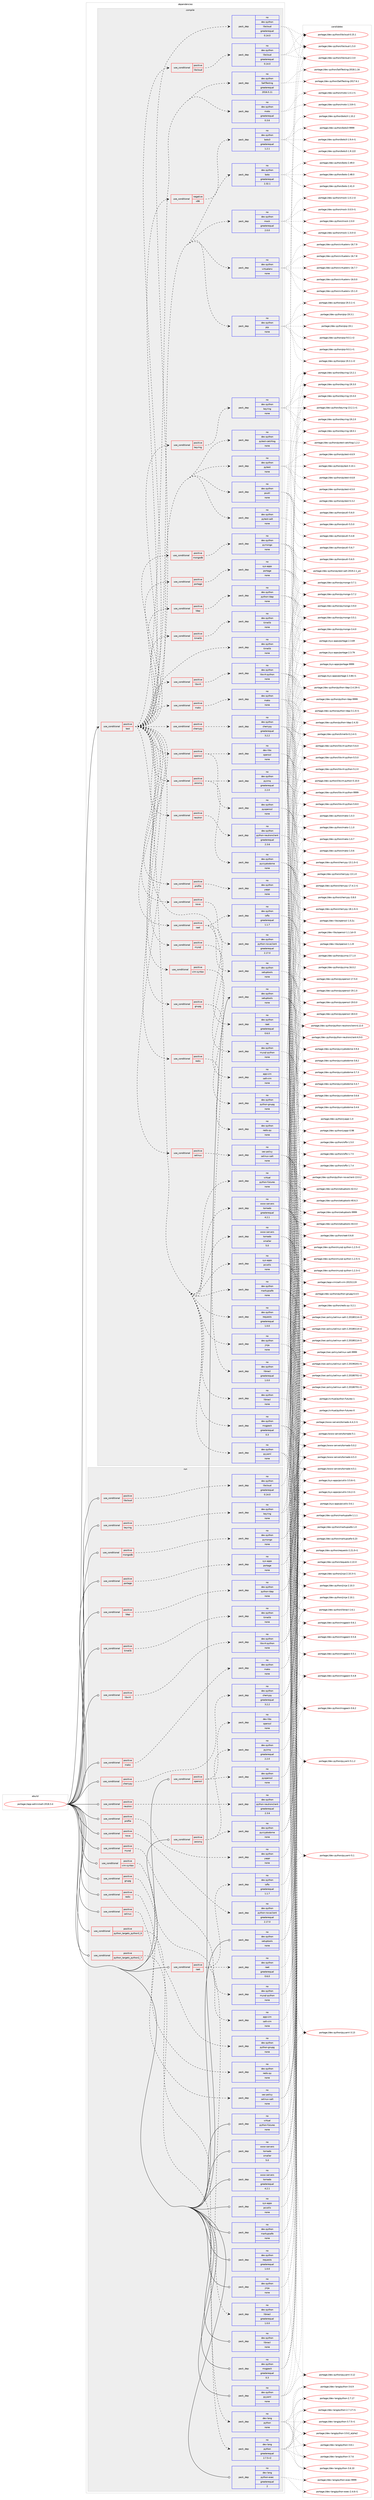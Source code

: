 digraph prolog {

# *************
# Graph options
# *************

newrank=true;
concentrate=true;
compound=true;
graph [rankdir=LR,fontname=Helvetica,fontsize=10,ranksep=1.5];#, ranksep=2.5, nodesep=0.2];
edge  [arrowhead=vee];
node  [fontname=Helvetica,fontsize=10];

# **********
# The ebuild
# **********

subgraph cluster_leftcol {
color=gray;
label=<<i>ebuild</i>>;
id [label="portage://app-admin/salt-2018.3.4", color=red, width=4, href="../app-admin/salt-2018.3.4.svg"];
}

# ****************
# The dependencies
# ****************

subgraph cluster_midcol {
color=gray;
label=<<i>dependencies</i>>;
subgraph cluster_compile {
fillcolor="#eeeeee";
style=filled;
label=<<i>compile</i>>;
subgraph cond154034 {
dependency651734 [label=<<TABLE BORDER="0" CELLBORDER="1" CELLSPACING="0" CELLPADDING="4"><TR><TD ROWSPAN="3" CELLPADDING="10">use_conditional</TD></TR><TR><TD>positive</TD></TR><TR><TD>test</TD></TR></TABLE>>, shape=none, color=red];
subgraph pack489014 {
dependency651735 [label=<<TABLE BORDER="0" CELLBORDER="1" CELLSPACING="0" CELLPADDING="4" WIDTH="220"><TR><TD ROWSPAN="6" CELLPADDING="30">pack_dep</TD></TR><TR><TD WIDTH="110">no</TD></TR><TR><TD>dev-python</TD></TR><TR><TD>pytest-salt</TD></TR><TR><TD>none</TD></TR><TR><TD></TD></TR></TABLE>>, shape=none, color=blue];
}
dependency651734:e -> dependency651735:w [weight=20,style="dashed",arrowhead="vee"];
subgraph pack489015 {
dependency651736 [label=<<TABLE BORDER="0" CELLBORDER="1" CELLSPACING="0" CELLPADDING="4" WIDTH="220"><TR><TD ROWSPAN="6" CELLPADDING="30">pack_dep</TD></TR><TR><TD WIDTH="110">no</TD></TR><TR><TD>dev-python</TD></TR><TR><TD>psutil</TD></TR><TR><TD>none</TD></TR><TR><TD></TD></TR></TABLE>>, shape=none, color=blue];
}
dependency651734:e -> dependency651736:w [weight=20,style="dashed",arrowhead="vee"];
subgraph pack489016 {
dependency651737 [label=<<TABLE BORDER="0" CELLBORDER="1" CELLSPACING="0" CELLPADDING="4" WIDTH="220"><TR><TD ROWSPAN="6" CELLPADDING="30">pack_dep</TD></TR><TR><TD WIDTH="110">no</TD></TR><TR><TD>dev-python</TD></TR><TR><TD>pytest</TD></TR><TR><TD>none</TD></TR><TR><TD></TD></TR></TABLE>>, shape=none, color=blue];
}
dependency651734:e -> dependency651737:w [weight=20,style="dashed",arrowhead="vee"];
subgraph pack489017 {
dependency651738 [label=<<TABLE BORDER="0" CELLBORDER="1" CELLSPACING="0" CELLPADDING="4" WIDTH="220"><TR><TD ROWSPAN="6" CELLPADDING="30">pack_dep</TD></TR><TR><TD WIDTH="110">no</TD></TR><TR><TD>dev-python</TD></TR><TR><TD>pytest-catchlog</TD></TR><TR><TD>none</TD></TR><TR><TD></TD></TR></TABLE>>, shape=none, color=blue];
}
dependency651734:e -> dependency651738:w [weight=20,style="dashed",arrowhead="vee"];
subgraph pack489018 {
dependency651739 [label=<<TABLE BORDER="0" CELLBORDER="1" CELLSPACING="0" CELLPADDING="4" WIDTH="220"><TR><TD ROWSPAN="6" CELLPADDING="30">pack_dep</TD></TR><TR><TD WIDTH="110">no</TD></TR><TR><TD>dev-python</TD></TR><TR><TD>pip</TD></TR><TR><TD>none</TD></TR><TR><TD></TD></TR></TABLE>>, shape=none, color=blue];
}
dependency651734:e -> dependency651739:w [weight=20,style="dashed",arrowhead="vee"];
subgraph pack489019 {
dependency651740 [label=<<TABLE BORDER="0" CELLBORDER="1" CELLSPACING="0" CELLPADDING="4" WIDTH="220"><TR><TD ROWSPAN="6" CELLPADDING="30">pack_dep</TD></TR><TR><TD WIDTH="110">no</TD></TR><TR><TD>dev-python</TD></TR><TR><TD>virtualenv</TD></TR><TR><TD>none</TD></TR><TR><TD></TD></TR></TABLE>>, shape=none, color=blue];
}
dependency651734:e -> dependency651740:w [weight=20,style="dashed",arrowhead="vee"];
subgraph pack489020 {
dependency651741 [label=<<TABLE BORDER="0" CELLBORDER="1" CELLSPACING="0" CELLPADDING="4" WIDTH="220"><TR><TD ROWSPAN="6" CELLPADDING="30">pack_dep</TD></TR><TR><TD WIDTH="110">no</TD></TR><TR><TD>dev-python</TD></TR><TR><TD>mock</TD></TR><TR><TD>greaterequal</TD></TR><TR><TD>2.0.0</TD></TR></TABLE>>, shape=none, color=blue];
}
dependency651734:e -> dependency651741:w [weight=20,style="dashed",arrowhead="vee"];
subgraph pack489021 {
dependency651742 [label=<<TABLE BORDER="0" CELLBORDER="1" CELLSPACING="0" CELLPADDING="4" WIDTH="220"><TR><TD ROWSPAN="6" CELLPADDING="30">pack_dep</TD></TR><TR><TD WIDTH="110">no</TD></TR><TR><TD>dev-python</TD></TR><TR><TD>timelib</TD></TR><TR><TD>none</TD></TR><TR><TD></TD></TR></TABLE>>, shape=none, color=blue];
}
dependency651734:e -> dependency651742:w [weight=20,style="dashed",arrowhead="vee"];
subgraph pack489022 {
dependency651743 [label=<<TABLE BORDER="0" CELLBORDER="1" CELLSPACING="0" CELLPADDING="4" WIDTH="220"><TR><TD ROWSPAN="6" CELLPADDING="30">pack_dep</TD></TR><TR><TD WIDTH="110">no</TD></TR><TR><TD>dev-python</TD></TR><TR><TD>boto</TD></TR><TR><TD>greaterequal</TD></TR><TR><TD>2.32.1</TD></TR></TABLE>>, shape=none, color=blue];
}
dependency651734:e -> dependency651743:w [weight=20,style="dashed",arrowhead="vee"];
subgraph cond154035 {
dependency651744 [label=<<TABLE BORDER="0" CELLBORDER="1" CELLSPACING="0" CELLPADDING="4"><TR><TD ROWSPAN="3" CELLPADDING="10">use_conditional</TD></TR><TR><TD>negative</TD></TR><TR><TD>x86</TD></TR></TABLE>>, shape=none, color=red];
subgraph pack489023 {
dependency651745 [label=<<TABLE BORDER="0" CELLBORDER="1" CELLSPACING="0" CELLPADDING="4" WIDTH="220"><TR><TD ROWSPAN="6" CELLPADDING="30">pack_dep</TD></TR><TR><TD WIDTH="110">no</TD></TR><TR><TD>dev-python</TD></TR><TR><TD>boto3</TD></TR><TR><TD>greaterequal</TD></TR><TR><TD>1.2.1</TD></TR></TABLE>>, shape=none, color=blue];
}
dependency651744:e -> dependency651745:w [weight=20,style="dashed",arrowhead="vee"];
}
dependency651734:e -> dependency651744:w [weight=20,style="dashed",arrowhead="vee"];
subgraph pack489024 {
dependency651746 [label=<<TABLE BORDER="0" CELLBORDER="1" CELLSPACING="0" CELLPADDING="4" WIDTH="220"><TR><TD ROWSPAN="6" CELLPADDING="30">pack_dep</TD></TR><TR><TD WIDTH="110">no</TD></TR><TR><TD>dev-python</TD></TR><TR><TD>moto</TD></TR><TR><TD>greaterequal</TD></TR><TR><TD>0.3.6</TD></TR></TABLE>>, shape=none, color=blue];
}
dependency651734:e -> dependency651746:w [weight=20,style="dashed",arrowhead="vee"];
subgraph pack489025 {
dependency651747 [label=<<TABLE BORDER="0" CELLBORDER="1" CELLSPACING="0" CELLPADDING="4" WIDTH="220"><TR><TD ROWSPAN="6" CELLPADDING="30">pack_dep</TD></TR><TR><TD WIDTH="110">no</TD></TR><TR><TD>dev-python</TD></TR><TR><TD>SaltTesting</TD></TR><TR><TD>greaterequal</TD></TR><TR><TD>2016.5.11</TD></TR></TABLE>>, shape=none, color=blue];
}
dependency651734:e -> dependency651747:w [weight=20,style="dashed",arrowhead="vee"];
subgraph pack489026 {
dependency651748 [label=<<TABLE BORDER="0" CELLBORDER="1" CELLSPACING="0" CELLPADDING="4" WIDTH="220"><TR><TD ROWSPAN="6" CELLPADDING="30">pack_dep</TD></TR><TR><TD WIDTH="110">no</TD></TR><TR><TD>dev-python</TD></TR><TR><TD>libcloud</TD></TR><TR><TD>greaterequal</TD></TR><TR><TD>0.14.0</TD></TR></TABLE>>, shape=none, color=blue];
}
dependency651734:e -> dependency651748:w [weight=20,style="dashed",arrowhead="vee"];
subgraph pack489027 {
dependency651749 [label=<<TABLE BORDER="0" CELLBORDER="1" CELLSPACING="0" CELLPADDING="4" WIDTH="220"><TR><TD ROWSPAN="6" CELLPADDING="30">pack_dep</TD></TR><TR><TD WIDTH="110">no</TD></TR><TR><TD>sys-apps</TD></TR><TR><TD>pciutils</TD></TR><TR><TD>none</TD></TR><TR><TD></TD></TR></TABLE>>, shape=none, color=blue];
}
dependency651734:e -> dependency651749:w [weight=20,style="dashed",arrowhead="vee"];
subgraph pack489028 {
dependency651750 [label=<<TABLE BORDER="0" CELLBORDER="1" CELLSPACING="0" CELLPADDING="4" WIDTH="220"><TR><TD ROWSPAN="6" CELLPADDING="30">pack_dep</TD></TR><TR><TD WIDTH="110">no</TD></TR><TR><TD>dev-python</TD></TR><TR><TD>jinja</TD></TR><TR><TD>none</TD></TR><TR><TD></TD></TR></TABLE>>, shape=none, color=blue];
}
dependency651734:e -> dependency651750:w [weight=20,style="dashed",arrowhead="vee"];
subgraph pack489029 {
dependency651751 [label=<<TABLE BORDER="0" CELLBORDER="1" CELLSPACING="0" CELLPADDING="4" WIDTH="220"><TR><TD ROWSPAN="6" CELLPADDING="30">pack_dep</TD></TR><TR><TD WIDTH="110">no</TD></TR><TR><TD>dev-python</TD></TR><TR><TD>libnacl</TD></TR><TR><TD>none</TD></TR><TR><TD></TD></TR></TABLE>>, shape=none, color=blue];
}
dependency651734:e -> dependency651751:w [weight=20,style="dashed",arrowhead="vee"];
subgraph pack489030 {
dependency651752 [label=<<TABLE BORDER="0" CELLBORDER="1" CELLSPACING="0" CELLPADDING="4" WIDTH="220"><TR><TD ROWSPAN="6" CELLPADDING="30">pack_dep</TD></TR><TR><TD WIDTH="110">no</TD></TR><TR><TD>dev-python</TD></TR><TR><TD>msgpack</TD></TR><TR><TD>greaterequal</TD></TR><TR><TD>0.3</TD></TR></TABLE>>, shape=none, color=blue];
}
dependency651734:e -> dependency651752:w [weight=20,style="dashed",arrowhead="vee"];
subgraph pack489031 {
dependency651753 [label=<<TABLE BORDER="0" CELLBORDER="1" CELLSPACING="0" CELLPADDING="4" WIDTH="220"><TR><TD ROWSPAN="6" CELLPADDING="30">pack_dep</TD></TR><TR><TD WIDTH="110">no</TD></TR><TR><TD>dev-python</TD></TR><TR><TD>pyyaml</TD></TR><TR><TD>none</TD></TR><TR><TD></TD></TR></TABLE>>, shape=none, color=blue];
}
dependency651734:e -> dependency651753:w [weight=20,style="dashed",arrowhead="vee"];
subgraph pack489032 {
dependency651754 [label=<<TABLE BORDER="0" CELLBORDER="1" CELLSPACING="0" CELLPADDING="4" WIDTH="220"><TR><TD ROWSPAN="6" CELLPADDING="30">pack_dep</TD></TR><TR><TD WIDTH="110">no</TD></TR><TR><TD>dev-python</TD></TR><TR><TD>markupsafe</TD></TR><TR><TD>none</TD></TR><TR><TD></TD></TR></TABLE>>, shape=none, color=blue];
}
dependency651734:e -> dependency651754:w [weight=20,style="dashed",arrowhead="vee"];
subgraph pack489033 {
dependency651755 [label=<<TABLE BORDER="0" CELLBORDER="1" CELLSPACING="0" CELLPADDING="4" WIDTH="220"><TR><TD ROWSPAN="6" CELLPADDING="30">pack_dep</TD></TR><TR><TD WIDTH="110">no</TD></TR><TR><TD>dev-python</TD></TR><TR><TD>requests</TD></TR><TR><TD>greaterequal</TD></TR><TR><TD>1.0.0</TD></TR></TABLE>>, shape=none, color=blue];
}
dependency651734:e -> dependency651755:w [weight=20,style="dashed",arrowhead="vee"];
subgraph pack489034 {
dependency651756 [label=<<TABLE BORDER="0" CELLBORDER="1" CELLSPACING="0" CELLPADDING="4" WIDTH="220"><TR><TD ROWSPAN="6" CELLPADDING="30">pack_dep</TD></TR><TR><TD WIDTH="110">no</TD></TR><TR><TD>dev-python</TD></TR><TR><TD>setuptools</TD></TR><TR><TD>none</TD></TR><TR><TD></TD></TR></TABLE>>, shape=none, color=blue];
}
dependency651734:e -> dependency651756:w [weight=20,style="dashed",arrowhead="vee"];
subgraph pack489035 {
dependency651757 [label=<<TABLE BORDER="0" CELLBORDER="1" CELLSPACING="0" CELLPADDING="4" WIDTH="220"><TR><TD ROWSPAN="6" CELLPADDING="30">pack_dep</TD></TR><TR><TD WIDTH="110">no</TD></TR><TR><TD>www-servers</TD></TR><TR><TD>tornado</TD></TR><TR><TD>greaterequal</TD></TR><TR><TD>4.2.1</TD></TR></TABLE>>, shape=none, color=blue];
}
dependency651734:e -> dependency651757:w [weight=20,style="dashed",arrowhead="vee"];
subgraph pack489036 {
dependency651758 [label=<<TABLE BORDER="0" CELLBORDER="1" CELLSPACING="0" CELLPADDING="4" WIDTH="220"><TR><TD ROWSPAN="6" CELLPADDING="30">pack_dep</TD></TR><TR><TD WIDTH="110">no</TD></TR><TR><TD>www-servers</TD></TR><TR><TD>tornado</TD></TR><TR><TD>smaller</TD></TR><TR><TD>5.0</TD></TR></TABLE>>, shape=none, color=blue];
}
dependency651734:e -> dependency651758:w [weight=20,style="dashed",arrowhead="vee"];
subgraph pack489037 {
dependency651759 [label=<<TABLE BORDER="0" CELLBORDER="1" CELLSPACING="0" CELLPADDING="4" WIDTH="220"><TR><TD ROWSPAN="6" CELLPADDING="30">pack_dep</TD></TR><TR><TD WIDTH="110">no</TD></TR><TR><TD>virtual</TD></TR><TR><TD>python-futures</TD></TR><TR><TD>none</TD></TR><TR><TD></TD></TR></TABLE>>, shape=none, color=blue];
}
dependency651734:e -> dependency651759:w [weight=20,style="dashed",arrowhead="vee"];
subgraph cond154036 {
dependency651760 [label=<<TABLE BORDER="0" CELLBORDER="1" CELLSPACING="0" CELLPADDING="4"><TR><TD ROWSPAN="3" CELLPADDING="10">use_conditional</TD></TR><TR><TD>positive</TD></TR><TR><TD>libcloud</TD></TR></TABLE>>, shape=none, color=red];
subgraph pack489038 {
dependency651761 [label=<<TABLE BORDER="0" CELLBORDER="1" CELLSPACING="0" CELLPADDING="4" WIDTH="220"><TR><TD ROWSPAN="6" CELLPADDING="30">pack_dep</TD></TR><TR><TD WIDTH="110">no</TD></TR><TR><TD>dev-python</TD></TR><TR><TD>libcloud</TD></TR><TR><TD>greaterequal</TD></TR><TR><TD>0.14.0</TD></TR></TABLE>>, shape=none, color=blue];
}
dependency651760:e -> dependency651761:w [weight=20,style="dashed",arrowhead="vee"];
}
dependency651734:e -> dependency651760:w [weight=20,style="dashed",arrowhead="vee"];
subgraph cond154037 {
dependency651762 [label=<<TABLE BORDER="0" CELLBORDER="1" CELLSPACING="0" CELLPADDING="4"><TR><TD ROWSPAN="3" CELLPADDING="10">use_conditional</TD></TR><TR><TD>positive</TD></TR><TR><TD>mako</TD></TR></TABLE>>, shape=none, color=red];
subgraph pack489039 {
dependency651763 [label=<<TABLE BORDER="0" CELLBORDER="1" CELLSPACING="0" CELLPADDING="4" WIDTH="220"><TR><TD ROWSPAN="6" CELLPADDING="30">pack_dep</TD></TR><TR><TD WIDTH="110">no</TD></TR><TR><TD>dev-python</TD></TR><TR><TD>mako</TD></TR><TR><TD>none</TD></TR><TR><TD></TD></TR></TABLE>>, shape=none, color=blue];
}
dependency651762:e -> dependency651763:w [weight=20,style="dashed",arrowhead="vee"];
}
dependency651734:e -> dependency651762:w [weight=20,style="dashed",arrowhead="vee"];
subgraph cond154038 {
dependency651764 [label=<<TABLE BORDER="0" CELLBORDER="1" CELLSPACING="0" CELLPADDING="4"><TR><TD ROWSPAN="3" CELLPADDING="10">use_conditional</TD></TR><TR><TD>positive</TD></TR><TR><TD>ldap</TD></TR></TABLE>>, shape=none, color=red];
subgraph pack489040 {
dependency651765 [label=<<TABLE BORDER="0" CELLBORDER="1" CELLSPACING="0" CELLPADDING="4" WIDTH="220"><TR><TD ROWSPAN="6" CELLPADDING="30">pack_dep</TD></TR><TR><TD WIDTH="110">no</TD></TR><TR><TD>dev-python</TD></TR><TR><TD>python-ldap</TD></TR><TR><TD>none</TD></TR><TR><TD></TD></TR></TABLE>>, shape=none, color=blue];
}
dependency651764:e -> dependency651765:w [weight=20,style="dashed",arrowhead="vee"];
}
dependency651734:e -> dependency651764:w [weight=20,style="dashed",arrowhead="vee"];
subgraph cond154039 {
dependency651766 [label=<<TABLE BORDER="0" CELLBORDER="1" CELLSPACING="0" CELLPADDING="4"><TR><TD ROWSPAN="3" CELLPADDING="10">use_conditional</TD></TR><TR><TD>positive</TD></TR><TR><TD>libvirt</TD></TR></TABLE>>, shape=none, color=red];
subgraph pack489041 {
dependency651767 [label=<<TABLE BORDER="0" CELLBORDER="1" CELLSPACING="0" CELLPADDING="4" WIDTH="220"><TR><TD ROWSPAN="6" CELLPADDING="30">pack_dep</TD></TR><TR><TD WIDTH="110">no</TD></TR><TR><TD>dev-python</TD></TR><TR><TD>libvirt-python</TD></TR><TR><TD>none</TD></TR><TR><TD></TD></TR></TABLE>>, shape=none, color=blue];
}
dependency651766:e -> dependency651767:w [weight=20,style="dashed",arrowhead="vee"];
}
dependency651734:e -> dependency651766:w [weight=20,style="dashed",arrowhead="vee"];
subgraph cond154040 {
dependency651768 [label=<<TABLE BORDER="0" CELLBORDER="1" CELLSPACING="0" CELLPADDING="4"><TR><TD ROWSPAN="3" CELLPADDING="10">use_conditional</TD></TR><TR><TD>positive</TD></TR><TR><TD>openssl</TD></TR></TABLE>>, shape=none, color=red];
subgraph pack489042 {
dependency651769 [label=<<TABLE BORDER="0" CELLBORDER="1" CELLSPACING="0" CELLPADDING="4" WIDTH="220"><TR><TD ROWSPAN="6" CELLPADDING="30">pack_dep</TD></TR><TR><TD WIDTH="110">no</TD></TR><TR><TD>dev-libs</TD></TR><TR><TD>openssl</TD></TR><TR><TD>none</TD></TR><TR><TD></TD></TR></TABLE>>, shape=none, color=blue];
}
dependency651768:e -> dependency651769:w [weight=20,style="dashed",arrowhead="vee"];
subgraph pack489043 {
dependency651770 [label=<<TABLE BORDER="0" CELLBORDER="1" CELLSPACING="0" CELLPADDING="4" WIDTH="220"><TR><TD ROWSPAN="6" CELLPADDING="30">pack_dep</TD></TR><TR><TD WIDTH="110">no</TD></TR><TR><TD>dev-python</TD></TR><TR><TD>pyopenssl</TD></TR><TR><TD>none</TD></TR><TR><TD></TD></TR></TABLE>>, shape=none, color=blue];
}
dependency651768:e -> dependency651770:w [weight=20,style="dashed",arrowhead="vee"];
}
dependency651734:e -> dependency651768:w [weight=20,style="dashed",arrowhead="vee"];
subgraph cond154041 {
dependency651771 [label=<<TABLE BORDER="0" CELLBORDER="1" CELLSPACING="0" CELLPADDING="4"><TR><TD ROWSPAN="3" CELLPADDING="10">use_conditional</TD></TR><TR><TD>positive</TD></TR><TR><TD>raet</TD></TR></TABLE>>, shape=none, color=red];
subgraph pack489044 {
dependency651772 [label=<<TABLE BORDER="0" CELLBORDER="1" CELLSPACING="0" CELLPADDING="4" WIDTH="220"><TR><TD ROWSPAN="6" CELLPADDING="30">pack_dep</TD></TR><TR><TD WIDTH="110">no</TD></TR><TR><TD>dev-python</TD></TR><TR><TD>libnacl</TD></TR><TR><TD>greaterequal</TD></TR><TR><TD>1.0.0</TD></TR></TABLE>>, shape=none, color=blue];
}
dependency651771:e -> dependency651772:w [weight=20,style="dashed",arrowhead="vee"];
subgraph pack489045 {
dependency651773 [label=<<TABLE BORDER="0" CELLBORDER="1" CELLSPACING="0" CELLPADDING="4" WIDTH="220"><TR><TD ROWSPAN="6" CELLPADDING="30">pack_dep</TD></TR><TR><TD WIDTH="110">no</TD></TR><TR><TD>dev-python</TD></TR><TR><TD>ioflo</TD></TR><TR><TD>greaterequal</TD></TR><TR><TD>1.1.7</TD></TR></TABLE>>, shape=none, color=blue];
}
dependency651771:e -> dependency651773:w [weight=20,style="dashed",arrowhead="vee"];
subgraph pack489046 {
dependency651774 [label=<<TABLE BORDER="0" CELLBORDER="1" CELLSPACING="0" CELLPADDING="4" WIDTH="220"><TR><TD ROWSPAN="6" CELLPADDING="30">pack_dep</TD></TR><TR><TD WIDTH="110">no</TD></TR><TR><TD>dev-python</TD></TR><TR><TD>raet</TD></TR><TR><TD>greaterequal</TD></TR><TR><TD>0.6.0</TD></TR></TABLE>>, shape=none, color=blue];
}
dependency651771:e -> dependency651774:w [weight=20,style="dashed",arrowhead="vee"];
}
dependency651734:e -> dependency651771:w [weight=20,style="dashed",arrowhead="vee"];
subgraph cond154042 {
dependency651775 [label=<<TABLE BORDER="0" CELLBORDER="1" CELLSPACING="0" CELLPADDING="4"><TR><TD ROWSPAN="3" CELLPADDING="10">use_conditional</TD></TR><TR><TD>positive</TD></TR><TR><TD>zeromq</TD></TR></TABLE>>, shape=none, color=red];
subgraph pack489047 {
dependency651776 [label=<<TABLE BORDER="0" CELLBORDER="1" CELLSPACING="0" CELLPADDING="4" WIDTH="220"><TR><TD ROWSPAN="6" CELLPADDING="30">pack_dep</TD></TR><TR><TD WIDTH="110">no</TD></TR><TR><TD>dev-python</TD></TR><TR><TD>pyzmq</TD></TR><TR><TD>greaterequal</TD></TR><TR><TD>2.2.0</TD></TR></TABLE>>, shape=none, color=blue];
}
dependency651775:e -> dependency651776:w [weight=20,style="dashed",arrowhead="vee"];
subgraph pack489048 {
dependency651777 [label=<<TABLE BORDER="0" CELLBORDER="1" CELLSPACING="0" CELLPADDING="4" WIDTH="220"><TR><TD ROWSPAN="6" CELLPADDING="30">pack_dep</TD></TR><TR><TD WIDTH="110">no</TD></TR><TR><TD>dev-python</TD></TR><TR><TD>pycryptodome</TD></TR><TR><TD>none</TD></TR><TR><TD></TD></TR></TABLE>>, shape=none, color=blue];
}
dependency651775:e -> dependency651777:w [weight=20,style="dashed",arrowhead="vee"];
}
dependency651734:e -> dependency651775:w [weight=20,style="dashed",arrowhead="vee"];
subgraph cond154043 {
dependency651778 [label=<<TABLE BORDER="0" CELLBORDER="1" CELLSPACING="0" CELLPADDING="4"><TR><TD ROWSPAN="3" CELLPADDING="10">use_conditional</TD></TR><TR><TD>positive</TD></TR><TR><TD>cherrypy</TD></TR></TABLE>>, shape=none, color=red];
subgraph pack489049 {
dependency651779 [label=<<TABLE BORDER="0" CELLBORDER="1" CELLSPACING="0" CELLPADDING="4" WIDTH="220"><TR><TD ROWSPAN="6" CELLPADDING="30">pack_dep</TD></TR><TR><TD WIDTH="110">no</TD></TR><TR><TD>dev-python</TD></TR><TR><TD>cherrypy</TD></TR><TR><TD>greaterequal</TD></TR><TR><TD>3.2.2</TD></TR></TABLE>>, shape=none, color=blue];
}
dependency651778:e -> dependency651779:w [weight=20,style="dashed",arrowhead="vee"];
}
dependency651734:e -> dependency651778:w [weight=20,style="dashed",arrowhead="vee"];
subgraph cond154044 {
dependency651780 [label=<<TABLE BORDER="0" CELLBORDER="1" CELLSPACING="0" CELLPADDING="4"><TR><TD ROWSPAN="3" CELLPADDING="10">use_conditional</TD></TR><TR><TD>positive</TD></TR><TR><TD>mongodb</TD></TR></TABLE>>, shape=none, color=red];
subgraph pack489050 {
dependency651781 [label=<<TABLE BORDER="0" CELLBORDER="1" CELLSPACING="0" CELLPADDING="4" WIDTH="220"><TR><TD ROWSPAN="6" CELLPADDING="30">pack_dep</TD></TR><TR><TD WIDTH="110">no</TD></TR><TR><TD>dev-python</TD></TR><TR><TD>pymongo</TD></TR><TR><TD>none</TD></TR><TR><TD></TD></TR></TABLE>>, shape=none, color=blue];
}
dependency651780:e -> dependency651781:w [weight=20,style="dashed",arrowhead="vee"];
}
dependency651734:e -> dependency651780:w [weight=20,style="dashed",arrowhead="vee"];
subgraph cond154045 {
dependency651782 [label=<<TABLE BORDER="0" CELLBORDER="1" CELLSPACING="0" CELLPADDING="4"><TR><TD ROWSPAN="3" CELLPADDING="10">use_conditional</TD></TR><TR><TD>positive</TD></TR><TR><TD>portage</TD></TR></TABLE>>, shape=none, color=red];
subgraph pack489051 {
dependency651783 [label=<<TABLE BORDER="0" CELLBORDER="1" CELLSPACING="0" CELLPADDING="4" WIDTH="220"><TR><TD ROWSPAN="6" CELLPADDING="30">pack_dep</TD></TR><TR><TD WIDTH="110">no</TD></TR><TR><TD>sys-apps</TD></TR><TR><TD>portage</TD></TR><TR><TD>none</TD></TR><TR><TD></TD></TR></TABLE>>, shape=none, color=blue];
}
dependency651782:e -> dependency651783:w [weight=20,style="dashed",arrowhead="vee"];
}
dependency651734:e -> dependency651782:w [weight=20,style="dashed",arrowhead="vee"];
subgraph cond154046 {
dependency651784 [label=<<TABLE BORDER="0" CELLBORDER="1" CELLSPACING="0" CELLPADDING="4"><TR><TD ROWSPAN="3" CELLPADDING="10">use_conditional</TD></TR><TR><TD>positive</TD></TR><TR><TD>keyring</TD></TR></TABLE>>, shape=none, color=red];
subgraph pack489052 {
dependency651785 [label=<<TABLE BORDER="0" CELLBORDER="1" CELLSPACING="0" CELLPADDING="4" WIDTH="220"><TR><TD ROWSPAN="6" CELLPADDING="30">pack_dep</TD></TR><TR><TD WIDTH="110">no</TD></TR><TR><TD>dev-python</TD></TR><TR><TD>keyring</TD></TR><TR><TD>none</TD></TR><TR><TD></TD></TR></TABLE>>, shape=none, color=blue];
}
dependency651784:e -> dependency651785:w [weight=20,style="dashed",arrowhead="vee"];
}
dependency651734:e -> dependency651784:w [weight=20,style="dashed",arrowhead="vee"];
subgraph cond154047 {
dependency651786 [label=<<TABLE BORDER="0" CELLBORDER="1" CELLSPACING="0" CELLPADDING="4"><TR><TD ROWSPAN="3" CELLPADDING="10">use_conditional</TD></TR><TR><TD>positive</TD></TR><TR><TD>mysql</TD></TR></TABLE>>, shape=none, color=red];
subgraph pack489053 {
dependency651787 [label=<<TABLE BORDER="0" CELLBORDER="1" CELLSPACING="0" CELLPADDING="4" WIDTH="220"><TR><TD ROWSPAN="6" CELLPADDING="30">pack_dep</TD></TR><TR><TD WIDTH="110">no</TD></TR><TR><TD>dev-python</TD></TR><TR><TD>mysql-python</TD></TR><TR><TD>none</TD></TR><TR><TD></TD></TR></TABLE>>, shape=none, color=blue];
}
dependency651786:e -> dependency651787:w [weight=20,style="dashed",arrowhead="vee"];
}
dependency651734:e -> dependency651786:w [weight=20,style="dashed",arrowhead="vee"];
subgraph cond154048 {
dependency651788 [label=<<TABLE BORDER="0" CELLBORDER="1" CELLSPACING="0" CELLPADDING="4"><TR><TD ROWSPAN="3" CELLPADDING="10">use_conditional</TD></TR><TR><TD>positive</TD></TR><TR><TD>redis</TD></TR></TABLE>>, shape=none, color=red];
subgraph pack489054 {
dependency651789 [label=<<TABLE BORDER="0" CELLBORDER="1" CELLSPACING="0" CELLPADDING="4" WIDTH="220"><TR><TD ROWSPAN="6" CELLPADDING="30">pack_dep</TD></TR><TR><TD WIDTH="110">no</TD></TR><TR><TD>dev-python</TD></TR><TR><TD>redis-py</TD></TR><TR><TD>none</TD></TR><TR><TD></TD></TR></TABLE>>, shape=none, color=blue];
}
dependency651788:e -> dependency651789:w [weight=20,style="dashed",arrowhead="vee"];
}
dependency651734:e -> dependency651788:w [weight=20,style="dashed",arrowhead="vee"];
subgraph cond154049 {
dependency651790 [label=<<TABLE BORDER="0" CELLBORDER="1" CELLSPACING="0" CELLPADDING="4"><TR><TD ROWSPAN="3" CELLPADDING="10">use_conditional</TD></TR><TR><TD>positive</TD></TR><TR><TD>selinux</TD></TR></TABLE>>, shape=none, color=red];
subgraph pack489055 {
dependency651791 [label=<<TABLE BORDER="0" CELLBORDER="1" CELLSPACING="0" CELLPADDING="4" WIDTH="220"><TR><TD ROWSPAN="6" CELLPADDING="30">pack_dep</TD></TR><TR><TD WIDTH="110">no</TD></TR><TR><TD>sec-policy</TD></TR><TR><TD>selinux-salt</TD></TR><TR><TD>none</TD></TR><TR><TD></TD></TR></TABLE>>, shape=none, color=blue];
}
dependency651790:e -> dependency651791:w [weight=20,style="dashed",arrowhead="vee"];
}
dependency651734:e -> dependency651790:w [weight=20,style="dashed",arrowhead="vee"];
subgraph cond154050 {
dependency651792 [label=<<TABLE BORDER="0" CELLBORDER="1" CELLSPACING="0" CELLPADDING="4"><TR><TD ROWSPAN="3" CELLPADDING="10">use_conditional</TD></TR><TR><TD>positive</TD></TR><TR><TD>timelib</TD></TR></TABLE>>, shape=none, color=red];
subgraph pack489056 {
dependency651793 [label=<<TABLE BORDER="0" CELLBORDER="1" CELLSPACING="0" CELLPADDING="4" WIDTH="220"><TR><TD ROWSPAN="6" CELLPADDING="30">pack_dep</TD></TR><TR><TD WIDTH="110">no</TD></TR><TR><TD>dev-python</TD></TR><TR><TD>timelib</TD></TR><TR><TD>none</TD></TR><TR><TD></TD></TR></TABLE>>, shape=none, color=blue];
}
dependency651792:e -> dependency651793:w [weight=20,style="dashed",arrowhead="vee"];
}
dependency651734:e -> dependency651792:w [weight=20,style="dashed",arrowhead="vee"];
subgraph cond154051 {
dependency651794 [label=<<TABLE BORDER="0" CELLBORDER="1" CELLSPACING="0" CELLPADDING="4"><TR><TD ROWSPAN="3" CELLPADDING="10">use_conditional</TD></TR><TR><TD>positive</TD></TR><TR><TD>nova</TD></TR></TABLE>>, shape=none, color=red];
subgraph pack489057 {
dependency651795 [label=<<TABLE BORDER="0" CELLBORDER="1" CELLSPACING="0" CELLPADDING="4" WIDTH="220"><TR><TD ROWSPAN="6" CELLPADDING="30">pack_dep</TD></TR><TR><TD WIDTH="110">no</TD></TR><TR><TD>dev-python</TD></TR><TR><TD>python-novaclient</TD></TR><TR><TD>greaterequal</TD></TR><TR><TD>2.17.0</TD></TR></TABLE>>, shape=none, color=blue];
}
dependency651794:e -> dependency651795:w [weight=20,style="dashed",arrowhead="vee"];
}
dependency651734:e -> dependency651794:w [weight=20,style="dashed",arrowhead="vee"];
subgraph cond154052 {
dependency651796 [label=<<TABLE BORDER="0" CELLBORDER="1" CELLSPACING="0" CELLPADDING="4"><TR><TD ROWSPAN="3" CELLPADDING="10">use_conditional</TD></TR><TR><TD>positive</TD></TR><TR><TD>neutron</TD></TR></TABLE>>, shape=none, color=red];
subgraph pack489058 {
dependency651797 [label=<<TABLE BORDER="0" CELLBORDER="1" CELLSPACING="0" CELLPADDING="4" WIDTH="220"><TR><TD ROWSPAN="6" CELLPADDING="30">pack_dep</TD></TR><TR><TD WIDTH="110">no</TD></TR><TR><TD>dev-python</TD></TR><TR><TD>python-neutronclient</TD></TR><TR><TD>greaterequal</TD></TR><TR><TD>2.3.6</TD></TR></TABLE>>, shape=none, color=blue];
}
dependency651796:e -> dependency651797:w [weight=20,style="dashed",arrowhead="vee"];
}
dependency651734:e -> dependency651796:w [weight=20,style="dashed",arrowhead="vee"];
subgraph cond154053 {
dependency651798 [label=<<TABLE BORDER="0" CELLBORDER="1" CELLSPACING="0" CELLPADDING="4"><TR><TD ROWSPAN="3" CELLPADDING="10">use_conditional</TD></TR><TR><TD>positive</TD></TR><TR><TD>gnupg</TD></TR></TABLE>>, shape=none, color=red];
subgraph pack489059 {
dependency651799 [label=<<TABLE BORDER="0" CELLBORDER="1" CELLSPACING="0" CELLPADDING="4" WIDTH="220"><TR><TD ROWSPAN="6" CELLPADDING="30">pack_dep</TD></TR><TR><TD WIDTH="110">no</TD></TR><TR><TD>dev-python</TD></TR><TR><TD>python-gnupg</TD></TR><TR><TD>none</TD></TR><TR><TD></TD></TR></TABLE>>, shape=none, color=blue];
}
dependency651798:e -> dependency651799:w [weight=20,style="dashed",arrowhead="vee"];
}
dependency651734:e -> dependency651798:w [weight=20,style="dashed",arrowhead="vee"];
subgraph cond154054 {
dependency651800 [label=<<TABLE BORDER="0" CELLBORDER="1" CELLSPACING="0" CELLPADDING="4"><TR><TD ROWSPAN="3" CELLPADDING="10">use_conditional</TD></TR><TR><TD>positive</TD></TR><TR><TD>profile</TD></TR></TABLE>>, shape=none, color=red];
subgraph pack489060 {
dependency651801 [label=<<TABLE BORDER="0" CELLBORDER="1" CELLSPACING="0" CELLPADDING="4" WIDTH="220"><TR><TD ROWSPAN="6" CELLPADDING="30">pack_dep</TD></TR><TR><TD WIDTH="110">no</TD></TR><TR><TD>dev-python</TD></TR><TR><TD>yappi</TD></TR><TR><TD>none</TD></TR><TR><TD></TD></TR></TABLE>>, shape=none, color=blue];
}
dependency651800:e -> dependency651801:w [weight=20,style="dashed",arrowhead="vee"];
}
dependency651734:e -> dependency651800:w [weight=20,style="dashed",arrowhead="vee"];
subgraph cond154055 {
dependency651802 [label=<<TABLE BORDER="0" CELLBORDER="1" CELLSPACING="0" CELLPADDING="4"><TR><TD ROWSPAN="3" CELLPADDING="10">use_conditional</TD></TR><TR><TD>positive</TD></TR><TR><TD>vim-syntax</TD></TR></TABLE>>, shape=none, color=red];
subgraph pack489061 {
dependency651803 [label=<<TABLE BORDER="0" CELLBORDER="1" CELLSPACING="0" CELLPADDING="4" WIDTH="220"><TR><TD ROWSPAN="6" CELLPADDING="30">pack_dep</TD></TR><TR><TD WIDTH="110">no</TD></TR><TR><TD>app-vim</TD></TR><TR><TD>salt-vim</TD></TR><TR><TD>none</TD></TR><TR><TD></TD></TR></TABLE>>, shape=none, color=blue];
}
dependency651802:e -> dependency651803:w [weight=20,style="dashed",arrowhead="vee"];
}
dependency651734:e -> dependency651802:w [weight=20,style="dashed",arrowhead="vee"];
}
id:e -> dependency651734:w [weight=20,style="solid",arrowhead="vee"];
subgraph pack489062 {
dependency651804 [label=<<TABLE BORDER="0" CELLBORDER="1" CELLSPACING="0" CELLPADDING="4" WIDTH="220"><TR><TD ROWSPAN="6" CELLPADDING="30">pack_dep</TD></TR><TR><TD WIDTH="110">no</TD></TR><TR><TD>dev-python</TD></TR><TR><TD>setuptools</TD></TR><TR><TD>none</TD></TR><TR><TD></TD></TR></TABLE>>, shape=none, color=blue];
}
id:e -> dependency651804:w [weight=20,style="solid",arrowhead="vee"];
}
subgraph cluster_compileandrun {
fillcolor="#eeeeee";
style=filled;
label=<<i>compile and run</i>>;
}
subgraph cluster_run {
fillcolor="#eeeeee";
style=filled;
label=<<i>run</i>>;
subgraph cond154056 {
dependency651805 [label=<<TABLE BORDER="0" CELLBORDER="1" CELLSPACING="0" CELLPADDING="4"><TR><TD ROWSPAN="3" CELLPADDING="10">use_conditional</TD></TR><TR><TD>positive</TD></TR><TR><TD>cherrypy</TD></TR></TABLE>>, shape=none, color=red];
subgraph pack489063 {
dependency651806 [label=<<TABLE BORDER="0" CELLBORDER="1" CELLSPACING="0" CELLPADDING="4" WIDTH="220"><TR><TD ROWSPAN="6" CELLPADDING="30">pack_dep</TD></TR><TR><TD WIDTH="110">no</TD></TR><TR><TD>dev-python</TD></TR><TR><TD>cherrypy</TD></TR><TR><TD>greaterequal</TD></TR><TR><TD>3.2.2</TD></TR></TABLE>>, shape=none, color=blue];
}
dependency651805:e -> dependency651806:w [weight=20,style="dashed",arrowhead="vee"];
}
id:e -> dependency651805:w [weight=20,style="solid",arrowhead="odot"];
subgraph cond154057 {
dependency651807 [label=<<TABLE BORDER="0" CELLBORDER="1" CELLSPACING="0" CELLPADDING="4"><TR><TD ROWSPAN="3" CELLPADDING="10">use_conditional</TD></TR><TR><TD>positive</TD></TR><TR><TD>gnupg</TD></TR></TABLE>>, shape=none, color=red];
subgraph pack489064 {
dependency651808 [label=<<TABLE BORDER="0" CELLBORDER="1" CELLSPACING="0" CELLPADDING="4" WIDTH="220"><TR><TD ROWSPAN="6" CELLPADDING="30">pack_dep</TD></TR><TR><TD WIDTH="110">no</TD></TR><TR><TD>dev-python</TD></TR><TR><TD>python-gnupg</TD></TR><TR><TD>none</TD></TR><TR><TD></TD></TR></TABLE>>, shape=none, color=blue];
}
dependency651807:e -> dependency651808:w [weight=20,style="dashed",arrowhead="vee"];
}
id:e -> dependency651807:w [weight=20,style="solid",arrowhead="odot"];
subgraph cond154058 {
dependency651809 [label=<<TABLE BORDER="0" CELLBORDER="1" CELLSPACING="0" CELLPADDING="4"><TR><TD ROWSPAN="3" CELLPADDING="10">use_conditional</TD></TR><TR><TD>positive</TD></TR><TR><TD>keyring</TD></TR></TABLE>>, shape=none, color=red];
subgraph pack489065 {
dependency651810 [label=<<TABLE BORDER="0" CELLBORDER="1" CELLSPACING="0" CELLPADDING="4" WIDTH="220"><TR><TD ROWSPAN="6" CELLPADDING="30">pack_dep</TD></TR><TR><TD WIDTH="110">no</TD></TR><TR><TD>dev-python</TD></TR><TR><TD>keyring</TD></TR><TR><TD>none</TD></TR><TR><TD></TD></TR></TABLE>>, shape=none, color=blue];
}
dependency651809:e -> dependency651810:w [weight=20,style="dashed",arrowhead="vee"];
}
id:e -> dependency651809:w [weight=20,style="solid",arrowhead="odot"];
subgraph cond154059 {
dependency651811 [label=<<TABLE BORDER="0" CELLBORDER="1" CELLSPACING="0" CELLPADDING="4"><TR><TD ROWSPAN="3" CELLPADDING="10">use_conditional</TD></TR><TR><TD>positive</TD></TR><TR><TD>ldap</TD></TR></TABLE>>, shape=none, color=red];
subgraph pack489066 {
dependency651812 [label=<<TABLE BORDER="0" CELLBORDER="1" CELLSPACING="0" CELLPADDING="4" WIDTH="220"><TR><TD ROWSPAN="6" CELLPADDING="30">pack_dep</TD></TR><TR><TD WIDTH="110">no</TD></TR><TR><TD>dev-python</TD></TR><TR><TD>python-ldap</TD></TR><TR><TD>none</TD></TR><TR><TD></TD></TR></TABLE>>, shape=none, color=blue];
}
dependency651811:e -> dependency651812:w [weight=20,style="dashed",arrowhead="vee"];
}
id:e -> dependency651811:w [weight=20,style="solid",arrowhead="odot"];
subgraph cond154060 {
dependency651813 [label=<<TABLE BORDER="0" CELLBORDER="1" CELLSPACING="0" CELLPADDING="4"><TR><TD ROWSPAN="3" CELLPADDING="10">use_conditional</TD></TR><TR><TD>positive</TD></TR><TR><TD>libcloud</TD></TR></TABLE>>, shape=none, color=red];
subgraph pack489067 {
dependency651814 [label=<<TABLE BORDER="0" CELLBORDER="1" CELLSPACING="0" CELLPADDING="4" WIDTH="220"><TR><TD ROWSPAN="6" CELLPADDING="30">pack_dep</TD></TR><TR><TD WIDTH="110">no</TD></TR><TR><TD>dev-python</TD></TR><TR><TD>libcloud</TD></TR><TR><TD>greaterequal</TD></TR><TR><TD>0.14.0</TD></TR></TABLE>>, shape=none, color=blue];
}
dependency651813:e -> dependency651814:w [weight=20,style="dashed",arrowhead="vee"];
}
id:e -> dependency651813:w [weight=20,style="solid",arrowhead="odot"];
subgraph cond154061 {
dependency651815 [label=<<TABLE BORDER="0" CELLBORDER="1" CELLSPACING="0" CELLPADDING="4"><TR><TD ROWSPAN="3" CELLPADDING="10">use_conditional</TD></TR><TR><TD>positive</TD></TR><TR><TD>libvirt</TD></TR></TABLE>>, shape=none, color=red];
subgraph pack489068 {
dependency651816 [label=<<TABLE BORDER="0" CELLBORDER="1" CELLSPACING="0" CELLPADDING="4" WIDTH="220"><TR><TD ROWSPAN="6" CELLPADDING="30">pack_dep</TD></TR><TR><TD WIDTH="110">no</TD></TR><TR><TD>dev-python</TD></TR><TR><TD>libvirt-python</TD></TR><TR><TD>none</TD></TR><TR><TD></TD></TR></TABLE>>, shape=none, color=blue];
}
dependency651815:e -> dependency651816:w [weight=20,style="dashed",arrowhead="vee"];
}
id:e -> dependency651815:w [weight=20,style="solid",arrowhead="odot"];
subgraph cond154062 {
dependency651817 [label=<<TABLE BORDER="0" CELLBORDER="1" CELLSPACING="0" CELLPADDING="4"><TR><TD ROWSPAN="3" CELLPADDING="10">use_conditional</TD></TR><TR><TD>positive</TD></TR><TR><TD>mako</TD></TR></TABLE>>, shape=none, color=red];
subgraph pack489069 {
dependency651818 [label=<<TABLE BORDER="0" CELLBORDER="1" CELLSPACING="0" CELLPADDING="4" WIDTH="220"><TR><TD ROWSPAN="6" CELLPADDING="30">pack_dep</TD></TR><TR><TD WIDTH="110">no</TD></TR><TR><TD>dev-python</TD></TR><TR><TD>mako</TD></TR><TR><TD>none</TD></TR><TR><TD></TD></TR></TABLE>>, shape=none, color=blue];
}
dependency651817:e -> dependency651818:w [weight=20,style="dashed",arrowhead="vee"];
}
id:e -> dependency651817:w [weight=20,style="solid",arrowhead="odot"];
subgraph cond154063 {
dependency651819 [label=<<TABLE BORDER="0" CELLBORDER="1" CELLSPACING="0" CELLPADDING="4"><TR><TD ROWSPAN="3" CELLPADDING="10">use_conditional</TD></TR><TR><TD>positive</TD></TR><TR><TD>mongodb</TD></TR></TABLE>>, shape=none, color=red];
subgraph pack489070 {
dependency651820 [label=<<TABLE BORDER="0" CELLBORDER="1" CELLSPACING="0" CELLPADDING="4" WIDTH="220"><TR><TD ROWSPAN="6" CELLPADDING="30">pack_dep</TD></TR><TR><TD WIDTH="110">no</TD></TR><TR><TD>dev-python</TD></TR><TR><TD>pymongo</TD></TR><TR><TD>none</TD></TR><TR><TD></TD></TR></TABLE>>, shape=none, color=blue];
}
dependency651819:e -> dependency651820:w [weight=20,style="dashed",arrowhead="vee"];
}
id:e -> dependency651819:w [weight=20,style="solid",arrowhead="odot"];
subgraph cond154064 {
dependency651821 [label=<<TABLE BORDER="0" CELLBORDER="1" CELLSPACING="0" CELLPADDING="4"><TR><TD ROWSPAN="3" CELLPADDING="10">use_conditional</TD></TR><TR><TD>positive</TD></TR><TR><TD>mysql</TD></TR></TABLE>>, shape=none, color=red];
subgraph pack489071 {
dependency651822 [label=<<TABLE BORDER="0" CELLBORDER="1" CELLSPACING="0" CELLPADDING="4" WIDTH="220"><TR><TD ROWSPAN="6" CELLPADDING="30">pack_dep</TD></TR><TR><TD WIDTH="110">no</TD></TR><TR><TD>dev-python</TD></TR><TR><TD>mysql-python</TD></TR><TR><TD>none</TD></TR><TR><TD></TD></TR></TABLE>>, shape=none, color=blue];
}
dependency651821:e -> dependency651822:w [weight=20,style="dashed",arrowhead="vee"];
}
id:e -> dependency651821:w [weight=20,style="solid",arrowhead="odot"];
subgraph cond154065 {
dependency651823 [label=<<TABLE BORDER="0" CELLBORDER="1" CELLSPACING="0" CELLPADDING="4"><TR><TD ROWSPAN="3" CELLPADDING="10">use_conditional</TD></TR><TR><TD>positive</TD></TR><TR><TD>neutron</TD></TR></TABLE>>, shape=none, color=red];
subgraph pack489072 {
dependency651824 [label=<<TABLE BORDER="0" CELLBORDER="1" CELLSPACING="0" CELLPADDING="4" WIDTH="220"><TR><TD ROWSPAN="6" CELLPADDING="30">pack_dep</TD></TR><TR><TD WIDTH="110">no</TD></TR><TR><TD>dev-python</TD></TR><TR><TD>python-neutronclient</TD></TR><TR><TD>greaterequal</TD></TR><TR><TD>2.3.6</TD></TR></TABLE>>, shape=none, color=blue];
}
dependency651823:e -> dependency651824:w [weight=20,style="dashed",arrowhead="vee"];
}
id:e -> dependency651823:w [weight=20,style="solid",arrowhead="odot"];
subgraph cond154066 {
dependency651825 [label=<<TABLE BORDER="0" CELLBORDER="1" CELLSPACING="0" CELLPADDING="4"><TR><TD ROWSPAN="3" CELLPADDING="10">use_conditional</TD></TR><TR><TD>positive</TD></TR><TR><TD>nova</TD></TR></TABLE>>, shape=none, color=red];
subgraph pack489073 {
dependency651826 [label=<<TABLE BORDER="0" CELLBORDER="1" CELLSPACING="0" CELLPADDING="4" WIDTH="220"><TR><TD ROWSPAN="6" CELLPADDING="30">pack_dep</TD></TR><TR><TD WIDTH="110">no</TD></TR><TR><TD>dev-python</TD></TR><TR><TD>python-novaclient</TD></TR><TR><TD>greaterequal</TD></TR><TR><TD>2.17.0</TD></TR></TABLE>>, shape=none, color=blue];
}
dependency651825:e -> dependency651826:w [weight=20,style="dashed",arrowhead="vee"];
}
id:e -> dependency651825:w [weight=20,style="solid",arrowhead="odot"];
subgraph cond154067 {
dependency651827 [label=<<TABLE BORDER="0" CELLBORDER="1" CELLSPACING="0" CELLPADDING="4"><TR><TD ROWSPAN="3" CELLPADDING="10">use_conditional</TD></TR><TR><TD>positive</TD></TR><TR><TD>openssl</TD></TR></TABLE>>, shape=none, color=red];
subgraph pack489074 {
dependency651828 [label=<<TABLE BORDER="0" CELLBORDER="1" CELLSPACING="0" CELLPADDING="4" WIDTH="220"><TR><TD ROWSPAN="6" CELLPADDING="30">pack_dep</TD></TR><TR><TD WIDTH="110">no</TD></TR><TR><TD>dev-libs</TD></TR><TR><TD>openssl</TD></TR><TR><TD>none</TD></TR><TR><TD></TD></TR></TABLE>>, shape=none, color=blue];
}
dependency651827:e -> dependency651828:w [weight=20,style="dashed",arrowhead="vee"];
subgraph pack489075 {
dependency651829 [label=<<TABLE BORDER="0" CELLBORDER="1" CELLSPACING="0" CELLPADDING="4" WIDTH="220"><TR><TD ROWSPAN="6" CELLPADDING="30">pack_dep</TD></TR><TR><TD WIDTH="110">no</TD></TR><TR><TD>dev-python</TD></TR><TR><TD>pyopenssl</TD></TR><TR><TD>none</TD></TR><TR><TD></TD></TR></TABLE>>, shape=none, color=blue];
}
dependency651827:e -> dependency651829:w [weight=20,style="dashed",arrowhead="vee"];
}
id:e -> dependency651827:w [weight=20,style="solid",arrowhead="odot"];
subgraph cond154068 {
dependency651830 [label=<<TABLE BORDER="0" CELLBORDER="1" CELLSPACING="0" CELLPADDING="4"><TR><TD ROWSPAN="3" CELLPADDING="10">use_conditional</TD></TR><TR><TD>positive</TD></TR><TR><TD>portage</TD></TR></TABLE>>, shape=none, color=red];
subgraph pack489076 {
dependency651831 [label=<<TABLE BORDER="0" CELLBORDER="1" CELLSPACING="0" CELLPADDING="4" WIDTH="220"><TR><TD ROWSPAN="6" CELLPADDING="30">pack_dep</TD></TR><TR><TD WIDTH="110">no</TD></TR><TR><TD>sys-apps</TD></TR><TR><TD>portage</TD></TR><TR><TD>none</TD></TR><TR><TD></TD></TR></TABLE>>, shape=none, color=blue];
}
dependency651830:e -> dependency651831:w [weight=20,style="dashed",arrowhead="vee"];
}
id:e -> dependency651830:w [weight=20,style="solid",arrowhead="odot"];
subgraph cond154069 {
dependency651832 [label=<<TABLE BORDER="0" CELLBORDER="1" CELLSPACING="0" CELLPADDING="4"><TR><TD ROWSPAN="3" CELLPADDING="10">use_conditional</TD></TR><TR><TD>positive</TD></TR><TR><TD>profile</TD></TR></TABLE>>, shape=none, color=red];
subgraph pack489077 {
dependency651833 [label=<<TABLE BORDER="0" CELLBORDER="1" CELLSPACING="0" CELLPADDING="4" WIDTH="220"><TR><TD ROWSPAN="6" CELLPADDING="30">pack_dep</TD></TR><TR><TD WIDTH="110">no</TD></TR><TR><TD>dev-python</TD></TR><TR><TD>yappi</TD></TR><TR><TD>none</TD></TR><TR><TD></TD></TR></TABLE>>, shape=none, color=blue];
}
dependency651832:e -> dependency651833:w [weight=20,style="dashed",arrowhead="vee"];
}
id:e -> dependency651832:w [weight=20,style="solid",arrowhead="odot"];
subgraph cond154070 {
dependency651834 [label=<<TABLE BORDER="0" CELLBORDER="1" CELLSPACING="0" CELLPADDING="4"><TR><TD ROWSPAN="3" CELLPADDING="10">use_conditional</TD></TR><TR><TD>positive</TD></TR><TR><TD>python_targets_python2_7</TD></TR></TABLE>>, shape=none, color=red];
subgraph pack489078 {
dependency651835 [label=<<TABLE BORDER="0" CELLBORDER="1" CELLSPACING="0" CELLPADDING="4" WIDTH="220"><TR><TD ROWSPAN="6" CELLPADDING="30">pack_dep</TD></TR><TR><TD WIDTH="110">no</TD></TR><TR><TD>dev-lang</TD></TR><TR><TD>python</TD></TR><TR><TD>greaterequal</TD></TR><TR><TD>2.7.5-r2</TD></TR></TABLE>>, shape=none, color=blue];
}
dependency651834:e -> dependency651835:w [weight=20,style="dashed",arrowhead="vee"];
}
id:e -> dependency651834:w [weight=20,style="solid",arrowhead="odot"];
subgraph cond154071 {
dependency651836 [label=<<TABLE BORDER="0" CELLBORDER="1" CELLSPACING="0" CELLPADDING="4"><TR><TD ROWSPAN="3" CELLPADDING="10">use_conditional</TD></TR><TR><TD>positive</TD></TR><TR><TD>python_targets_python3_6</TD></TR></TABLE>>, shape=none, color=red];
subgraph pack489079 {
dependency651837 [label=<<TABLE BORDER="0" CELLBORDER="1" CELLSPACING="0" CELLPADDING="4" WIDTH="220"><TR><TD ROWSPAN="6" CELLPADDING="30">pack_dep</TD></TR><TR><TD WIDTH="110">no</TD></TR><TR><TD>dev-lang</TD></TR><TR><TD>python</TD></TR><TR><TD>none</TD></TR><TR><TD></TD></TR></TABLE>>, shape=none, color=blue];
}
dependency651836:e -> dependency651837:w [weight=20,style="dashed",arrowhead="vee"];
}
id:e -> dependency651836:w [weight=20,style="solid",arrowhead="odot"];
subgraph cond154072 {
dependency651838 [label=<<TABLE BORDER="0" CELLBORDER="1" CELLSPACING="0" CELLPADDING="4"><TR><TD ROWSPAN="3" CELLPADDING="10">use_conditional</TD></TR><TR><TD>positive</TD></TR><TR><TD>raet</TD></TR></TABLE>>, shape=none, color=red];
subgraph pack489080 {
dependency651839 [label=<<TABLE BORDER="0" CELLBORDER="1" CELLSPACING="0" CELLPADDING="4" WIDTH="220"><TR><TD ROWSPAN="6" CELLPADDING="30">pack_dep</TD></TR><TR><TD WIDTH="110">no</TD></TR><TR><TD>dev-python</TD></TR><TR><TD>libnacl</TD></TR><TR><TD>greaterequal</TD></TR><TR><TD>1.0.0</TD></TR></TABLE>>, shape=none, color=blue];
}
dependency651838:e -> dependency651839:w [weight=20,style="dashed",arrowhead="vee"];
subgraph pack489081 {
dependency651840 [label=<<TABLE BORDER="0" CELLBORDER="1" CELLSPACING="0" CELLPADDING="4" WIDTH="220"><TR><TD ROWSPAN="6" CELLPADDING="30">pack_dep</TD></TR><TR><TD WIDTH="110">no</TD></TR><TR><TD>dev-python</TD></TR><TR><TD>ioflo</TD></TR><TR><TD>greaterequal</TD></TR><TR><TD>1.1.7</TD></TR></TABLE>>, shape=none, color=blue];
}
dependency651838:e -> dependency651840:w [weight=20,style="dashed",arrowhead="vee"];
subgraph pack489082 {
dependency651841 [label=<<TABLE BORDER="0" CELLBORDER="1" CELLSPACING="0" CELLPADDING="4" WIDTH="220"><TR><TD ROWSPAN="6" CELLPADDING="30">pack_dep</TD></TR><TR><TD WIDTH="110">no</TD></TR><TR><TD>dev-python</TD></TR><TR><TD>raet</TD></TR><TR><TD>greaterequal</TD></TR><TR><TD>0.6.0</TD></TR></TABLE>>, shape=none, color=blue];
}
dependency651838:e -> dependency651841:w [weight=20,style="dashed",arrowhead="vee"];
}
id:e -> dependency651838:w [weight=20,style="solid",arrowhead="odot"];
subgraph cond154073 {
dependency651842 [label=<<TABLE BORDER="0" CELLBORDER="1" CELLSPACING="0" CELLPADDING="4"><TR><TD ROWSPAN="3" CELLPADDING="10">use_conditional</TD></TR><TR><TD>positive</TD></TR><TR><TD>redis</TD></TR></TABLE>>, shape=none, color=red];
subgraph pack489083 {
dependency651843 [label=<<TABLE BORDER="0" CELLBORDER="1" CELLSPACING="0" CELLPADDING="4" WIDTH="220"><TR><TD ROWSPAN="6" CELLPADDING="30">pack_dep</TD></TR><TR><TD WIDTH="110">no</TD></TR><TR><TD>dev-python</TD></TR><TR><TD>redis-py</TD></TR><TR><TD>none</TD></TR><TR><TD></TD></TR></TABLE>>, shape=none, color=blue];
}
dependency651842:e -> dependency651843:w [weight=20,style="dashed",arrowhead="vee"];
}
id:e -> dependency651842:w [weight=20,style="solid",arrowhead="odot"];
subgraph cond154074 {
dependency651844 [label=<<TABLE BORDER="0" CELLBORDER="1" CELLSPACING="0" CELLPADDING="4"><TR><TD ROWSPAN="3" CELLPADDING="10">use_conditional</TD></TR><TR><TD>positive</TD></TR><TR><TD>selinux</TD></TR></TABLE>>, shape=none, color=red];
subgraph pack489084 {
dependency651845 [label=<<TABLE BORDER="0" CELLBORDER="1" CELLSPACING="0" CELLPADDING="4" WIDTH="220"><TR><TD ROWSPAN="6" CELLPADDING="30">pack_dep</TD></TR><TR><TD WIDTH="110">no</TD></TR><TR><TD>sec-policy</TD></TR><TR><TD>selinux-salt</TD></TR><TR><TD>none</TD></TR><TR><TD></TD></TR></TABLE>>, shape=none, color=blue];
}
dependency651844:e -> dependency651845:w [weight=20,style="dashed",arrowhead="vee"];
}
id:e -> dependency651844:w [weight=20,style="solid",arrowhead="odot"];
subgraph cond154075 {
dependency651846 [label=<<TABLE BORDER="0" CELLBORDER="1" CELLSPACING="0" CELLPADDING="4"><TR><TD ROWSPAN="3" CELLPADDING="10">use_conditional</TD></TR><TR><TD>positive</TD></TR><TR><TD>timelib</TD></TR></TABLE>>, shape=none, color=red];
subgraph pack489085 {
dependency651847 [label=<<TABLE BORDER="0" CELLBORDER="1" CELLSPACING="0" CELLPADDING="4" WIDTH="220"><TR><TD ROWSPAN="6" CELLPADDING="30">pack_dep</TD></TR><TR><TD WIDTH="110">no</TD></TR><TR><TD>dev-python</TD></TR><TR><TD>timelib</TD></TR><TR><TD>none</TD></TR><TR><TD></TD></TR></TABLE>>, shape=none, color=blue];
}
dependency651846:e -> dependency651847:w [weight=20,style="dashed",arrowhead="vee"];
}
id:e -> dependency651846:w [weight=20,style="solid",arrowhead="odot"];
subgraph cond154076 {
dependency651848 [label=<<TABLE BORDER="0" CELLBORDER="1" CELLSPACING="0" CELLPADDING="4"><TR><TD ROWSPAN="3" CELLPADDING="10">use_conditional</TD></TR><TR><TD>positive</TD></TR><TR><TD>vim-syntax</TD></TR></TABLE>>, shape=none, color=red];
subgraph pack489086 {
dependency651849 [label=<<TABLE BORDER="0" CELLBORDER="1" CELLSPACING="0" CELLPADDING="4" WIDTH="220"><TR><TD ROWSPAN="6" CELLPADDING="30">pack_dep</TD></TR><TR><TD WIDTH="110">no</TD></TR><TR><TD>app-vim</TD></TR><TR><TD>salt-vim</TD></TR><TR><TD>none</TD></TR><TR><TD></TD></TR></TABLE>>, shape=none, color=blue];
}
dependency651848:e -> dependency651849:w [weight=20,style="dashed",arrowhead="vee"];
}
id:e -> dependency651848:w [weight=20,style="solid",arrowhead="odot"];
subgraph cond154077 {
dependency651850 [label=<<TABLE BORDER="0" CELLBORDER="1" CELLSPACING="0" CELLPADDING="4"><TR><TD ROWSPAN="3" CELLPADDING="10">use_conditional</TD></TR><TR><TD>positive</TD></TR><TR><TD>zeromq</TD></TR></TABLE>>, shape=none, color=red];
subgraph pack489087 {
dependency651851 [label=<<TABLE BORDER="0" CELLBORDER="1" CELLSPACING="0" CELLPADDING="4" WIDTH="220"><TR><TD ROWSPAN="6" CELLPADDING="30">pack_dep</TD></TR><TR><TD WIDTH="110">no</TD></TR><TR><TD>dev-python</TD></TR><TR><TD>pyzmq</TD></TR><TR><TD>greaterequal</TD></TR><TR><TD>2.2.0</TD></TR></TABLE>>, shape=none, color=blue];
}
dependency651850:e -> dependency651851:w [weight=20,style="dashed",arrowhead="vee"];
subgraph pack489088 {
dependency651852 [label=<<TABLE BORDER="0" CELLBORDER="1" CELLSPACING="0" CELLPADDING="4" WIDTH="220"><TR><TD ROWSPAN="6" CELLPADDING="30">pack_dep</TD></TR><TR><TD WIDTH="110">no</TD></TR><TR><TD>dev-python</TD></TR><TR><TD>pycryptodome</TD></TR><TR><TD>none</TD></TR><TR><TD></TD></TR></TABLE>>, shape=none, color=blue];
}
dependency651850:e -> dependency651852:w [weight=20,style="dashed",arrowhead="vee"];
}
id:e -> dependency651850:w [weight=20,style="solid",arrowhead="odot"];
subgraph pack489089 {
dependency651853 [label=<<TABLE BORDER="0" CELLBORDER="1" CELLSPACING="0" CELLPADDING="4" WIDTH="220"><TR><TD ROWSPAN="6" CELLPADDING="30">pack_dep</TD></TR><TR><TD WIDTH="110">no</TD></TR><TR><TD>dev-lang</TD></TR><TR><TD>python-exec</TD></TR><TR><TD>greaterequal</TD></TR><TR><TD>2</TD></TR></TABLE>>, shape=none, color=blue];
}
id:e -> dependency651853:w [weight=20,style="solid",arrowhead="odot"];
subgraph pack489090 {
dependency651854 [label=<<TABLE BORDER="0" CELLBORDER="1" CELLSPACING="0" CELLPADDING="4" WIDTH="220"><TR><TD ROWSPAN="6" CELLPADDING="30">pack_dep</TD></TR><TR><TD WIDTH="110">no</TD></TR><TR><TD>dev-python</TD></TR><TR><TD>jinja</TD></TR><TR><TD>none</TD></TR><TR><TD></TD></TR></TABLE>>, shape=none, color=blue];
}
id:e -> dependency651854:w [weight=20,style="solid",arrowhead="odot"];
subgraph pack489091 {
dependency651855 [label=<<TABLE BORDER="0" CELLBORDER="1" CELLSPACING="0" CELLPADDING="4" WIDTH="220"><TR><TD ROWSPAN="6" CELLPADDING="30">pack_dep</TD></TR><TR><TD WIDTH="110">no</TD></TR><TR><TD>dev-python</TD></TR><TR><TD>libnacl</TD></TR><TR><TD>none</TD></TR><TR><TD></TD></TR></TABLE>>, shape=none, color=blue];
}
id:e -> dependency651855:w [weight=20,style="solid",arrowhead="odot"];
subgraph pack489092 {
dependency651856 [label=<<TABLE BORDER="0" CELLBORDER="1" CELLSPACING="0" CELLPADDING="4" WIDTH="220"><TR><TD ROWSPAN="6" CELLPADDING="30">pack_dep</TD></TR><TR><TD WIDTH="110">no</TD></TR><TR><TD>dev-python</TD></TR><TR><TD>markupsafe</TD></TR><TR><TD>none</TD></TR><TR><TD></TD></TR></TABLE>>, shape=none, color=blue];
}
id:e -> dependency651856:w [weight=20,style="solid",arrowhead="odot"];
subgraph pack489093 {
dependency651857 [label=<<TABLE BORDER="0" CELLBORDER="1" CELLSPACING="0" CELLPADDING="4" WIDTH="220"><TR><TD ROWSPAN="6" CELLPADDING="30">pack_dep</TD></TR><TR><TD WIDTH="110">no</TD></TR><TR><TD>dev-python</TD></TR><TR><TD>msgpack</TD></TR><TR><TD>greaterequal</TD></TR><TR><TD>0.3</TD></TR></TABLE>>, shape=none, color=blue];
}
id:e -> dependency651857:w [weight=20,style="solid",arrowhead="odot"];
subgraph pack489094 {
dependency651858 [label=<<TABLE BORDER="0" CELLBORDER="1" CELLSPACING="0" CELLPADDING="4" WIDTH="220"><TR><TD ROWSPAN="6" CELLPADDING="30">pack_dep</TD></TR><TR><TD WIDTH="110">no</TD></TR><TR><TD>dev-python</TD></TR><TR><TD>pyyaml</TD></TR><TR><TD>none</TD></TR><TR><TD></TD></TR></TABLE>>, shape=none, color=blue];
}
id:e -> dependency651858:w [weight=20,style="solid",arrowhead="odot"];
subgraph pack489095 {
dependency651859 [label=<<TABLE BORDER="0" CELLBORDER="1" CELLSPACING="0" CELLPADDING="4" WIDTH="220"><TR><TD ROWSPAN="6" CELLPADDING="30">pack_dep</TD></TR><TR><TD WIDTH="110">no</TD></TR><TR><TD>dev-python</TD></TR><TR><TD>requests</TD></TR><TR><TD>greaterequal</TD></TR><TR><TD>1.0.0</TD></TR></TABLE>>, shape=none, color=blue];
}
id:e -> dependency651859:w [weight=20,style="solid",arrowhead="odot"];
subgraph pack489096 {
dependency651860 [label=<<TABLE BORDER="0" CELLBORDER="1" CELLSPACING="0" CELLPADDING="4" WIDTH="220"><TR><TD ROWSPAN="6" CELLPADDING="30">pack_dep</TD></TR><TR><TD WIDTH="110">no</TD></TR><TR><TD>dev-python</TD></TR><TR><TD>setuptools</TD></TR><TR><TD>none</TD></TR><TR><TD></TD></TR></TABLE>>, shape=none, color=blue];
}
id:e -> dependency651860:w [weight=20,style="solid",arrowhead="odot"];
subgraph pack489097 {
dependency651861 [label=<<TABLE BORDER="0" CELLBORDER="1" CELLSPACING="0" CELLPADDING="4" WIDTH="220"><TR><TD ROWSPAN="6" CELLPADDING="30">pack_dep</TD></TR><TR><TD WIDTH="110">no</TD></TR><TR><TD>sys-apps</TD></TR><TR><TD>pciutils</TD></TR><TR><TD>none</TD></TR><TR><TD></TD></TR></TABLE>>, shape=none, color=blue];
}
id:e -> dependency651861:w [weight=20,style="solid",arrowhead="odot"];
subgraph pack489098 {
dependency651862 [label=<<TABLE BORDER="0" CELLBORDER="1" CELLSPACING="0" CELLPADDING="4" WIDTH="220"><TR><TD ROWSPAN="6" CELLPADDING="30">pack_dep</TD></TR><TR><TD WIDTH="110">no</TD></TR><TR><TD>virtual</TD></TR><TR><TD>python-futures</TD></TR><TR><TD>none</TD></TR><TR><TD></TD></TR></TABLE>>, shape=none, color=blue];
}
id:e -> dependency651862:w [weight=20,style="solid",arrowhead="odot"];
subgraph pack489099 {
dependency651863 [label=<<TABLE BORDER="0" CELLBORDER="1" CELLSPACING="0" CELLPADDING="4" WIDTH="220"><TR><TD ROWSPAN="6" CELLPADDING="30">pack_dep</TD></TR><TR><TD WIDTH="110">no</TD></TR><TR><TD>www-servers</TD></TR><TR><TD>tornado</TD></TR><TR><TD>greaterequal</TD></TR><TR><TD>4.2.1</TD></TR></TABLE>>, shape=none, color=blue];
}
id:e -> dependency651863:w [weight=20,style="solid",arrowhead="odot"];
subgraph pack489100 {
dependency651864 [label=<<TABLE BORDER="0" CELLBORDER="1" CELLSPACING="0" CELLPADDING="4" WIDTH="220"><TR><TD ROWSPAN="6" CELLPADDING="30">pack_dep</TD></TR><TR><TD WIDTH="110">no</TD></TR><TR><TD>www-servers</TD></TR><TR><TD>tornado</TD></TR><TR><TD>smaller</TD></TR><TR><TD>5.0</TD></TR></TABLE>>, shape=none, color=blue];
}
id:e -> dependency651864:w [weight=20,style="solid",arrowhead="odot"];
}
}

# **************
# The candidates
# **************

subgraph cluster_choices {
rank=same;
color=gray;
label=<<i>candidates</i>>;

subgraph choice489014 {
color=black;
nodesep=1;
choice100101118451121211161041111104711212111610111511645115971081164550484957465046499511249 [label="portage://dev-python/pytest-salt-2019.2.1_p1", color=red, width=4,href="../dev-python/pytest-salt-2019.2.1_p1.svg"];
dependency651735:e -> choice100101118451121211161041111104711212111610111511645115971081164550484957465046499511249:w [style=dotted,weight="100"];
}
subgraph choice489015 {
color=black;
nodesep=1;
choice1001011184511212111610411111047112115117116105108455346544655 [label="portage://dev-python/psutil-5.6.7", color=red, width=4,href="../dev-python/psutil-5.6.7.svg"];
choice1001011184511212111610411111047112115117116105108455346544653 [label="portage://dev-python/psutil-5.6.5", color=red, width=4,href="../dev-python/psutil-5.6.5.svg"];
choice1001011184511212111610411111047112115117116105108455346544648 [label="portage://dev-python/psutil-5.6.0", color=red, width=4,href="../dev-python/psutil-5.6.0.svg"];
choice1001011184511212111610411111047112115117116105108455346534648 [label="portage://dev-python/psutil-5.5.0", color=red, width=4,href="../dev-python/psutil-5.5.0.svg"];
choice1001011184511212111610411111047112115117116105108455346524656 [label="portage://dev-python/psutil-5.4.8", color=red, width=4,href="../dev-python/psutil-5.4.8.svg"];
dependency651736:e -> choice1001011184511212111610411111047112115117116105108455346544655:w [style=dotted,weight="100"];
dependency651736:e -> choice1001011184511212111610411111047112115117116105108455346544653:w [style=dotted,weight="100"];
dependency651736:e -> choice1001011184511212111610411111047112115117116105108455346544648:w [style=dotted,weight="100"];
dependency651736:e -> choice1001011184511212111610411111047112115117116105108455346534648:w [style=dotted,weight="100"];
dependency651736:e -> choice1001011184511212111610411111047112115117116105108455346524656:w [style=dotted,weight="100"];
}
subgraph choice489016 {
color=black;
nodesep=1;
choice1001011184511212111610411111047112121116101115116455346514650 [label="portage://dev-python/pytest-5.3.2", color=red, width=4,href="../dev-python/pytest-5.3.2.svg"];
choice1001011184511212111610411111047112121116101115116455246544657 [label="portage://dev-python/pytest-4.6.9", color=red, width=4,href="../dev-python/pytest-4.6.9.svg"];
choice1001011184511212111610411111047112121116101115116455246544656 [label="portage://dev-python/pytest-4.6.8", color=red, width=4,href="../dev-python/pytest-4.6.8.svg"];
choice1001011184511212111610411111047112121116101115116455246534648 [label="portage://dev-python/pytest-4.5.0", color=red, width=4,href="../dev-python/pytest-4.5.0.svg"];
choice100101118451121211161041111104711212111610111511645514649484649 [label="portage://dev-python/pytest-3.10.1", color=red, width=4,href="../dev-python/pytest-3.10.1.svg"];
dependency651737:e -> choice1001011184511212111610411111047112121116101115116455346514650:w [style=dotted,weight="100"];
dependency651737:e -> choice1001011184511212111610411111047112121116101115116455246544657:w [style=dotted,weight="100"];
dependency651737:e -> choice1001011184511212111610411111047112121116101115116455246544656:w [style=dotted,weight="100"];
dependency651737:e -> choice1001011184511212111610411111047112121116101115116455246534648:w [style=dotted,weight="100"];
dependency651737:e -> choice100101118451121211161041111104711212111610111511645514649484649:w [style=dotted,weight="100"];
}
subgraph choice489017 {
color=black;
nodesep=1;
choice100101118451121211161041111104711212111610111511645999711699104108111103454946504650 [label="portage://dev-python/pytest-catchlog-1.2.2", color=red, width=4,href="../dev-python/pytest-catchlog-1.2.2.svg"];
dependency651738:e -> choice100101118451121211161041111104711212111610111511645999711699104108111103454946504650:w [style=dotted,weight="100"];
}
subgraph choice489018 {
color=black;
nodesep=1;
choice10010111845112121116104111110471121051124557464846494511450 [label="portage://dev-python/pip-9.0.1-r2", color=red, width=4,href="../dev-python/pip-9.0.1-r2.svg"];
choice10010111845112121116104111110471121051124557464846494511449 [label="portage://dev-python/pip-9.0.1-r1", color=red, width=4,href="../dev-python/pip-9.0.1-r1.svg"];
choice1001011184511212111610411111047112105112454957465146494511450 [label="portage://dev-python/pip-19.3.1-r2", color=red, width=4,href="../dev-python/pip-19.3.1-r2.svg"];
choice1001011184511212111610411111047112105112454957465146494511449 [label="portage://dev-python/pip-19.3.1-r1", color=red, width=4,href="../dev-python/pip-19.3.1-r1.svg"];
choice100101118451121211161041111104711210511245495746514649 [label="portage://dev-python/pip-19.3.1", color=red, width=4,href="../dev-python/pip-19.3.1.svg"];
choice10010111845112121116104111110471121051124549574649 [label="portage://dev-python/pip-19.1", color=red, width=4,href="../dev-python/pip-19.1.svg"];
dependency651739:e -> choice10010111845112121116104111110471121051124557464846494511450:w [style=dotted,weight="100"];
dependency651739:e -> choice10010111845112121116104111110471121051124557464846494511449:w [style=dotted,weight="100"];
dependency651739:e -> choice1001011184511212111610411111047112105112454957465146494511450:w [style=dotted,weight="100"];
dependency651739:e -> choice1001011184511212111610411111047112105112454957465146494511449:w [style=dotted,weight="100"];
dependency651739:e -> choice100101118451121211161041111104711210511245495746514649:w [style=dotted,weight="100"];
dependency651739:e -> choice10010111845112121116104111110471121051124549574649:w [style=dotted,weight="100"];
}
subgraph choice489019 {
color=black;
nodesep=1;
choice10010111845112121116104111110471181051141161179710810111011845495446554657 [label="portage://dev-python/virtualenv-16.7.9", color=red, width=4,href="../dev-python/virtualenv-16.7.9.svg"];
choice10010111845112121116104111110471181051141161179710810111011845495446554656 [label="portage://dev-python/virtualenv-16.7.8", color=red, width=4,href="../dev-python/virtualenv-16.7.8.svg"];
choice10010111845112121116104111110471181051141161179710810111011845495446554655 [label="portage://dev-python/virtualenv-16.7.7", color=red, width=4,href="../dev-python/virtualenv-16.7.7.svg"];
choice10010111845112121116104111110471181051141161179710810111011845495446484648 [label="portage://dev-python/virtualenv-16.0.0", color=red, width=4,href="../dev-python/virtualenv-16.0.0.svg"];
choice10010111845112121116104111110471181051141161179710810111011845495346494648 [label="portage://dev-python/virtualenv-15.1.0", color=red, width=4,href="../dev-python/virtualenv-15.1.0.svg"];
dependency651740:e -> choice10010111845112121116104111110471181051141161179710810111011845495446554657:w [style=dotted,weight="100"];
dependency651740:e -> choice10010111845112121116104111110471181051141161179710810111011845495446554656:w [style=dotted,weight="100"];
dependency651740:e -> choice10010111845112121116104111110471181051141161179710810111011845495446554655:w [style=dotted,weight="100"];
dependency651740:e -> choice10010111845112121116104111110471181051141161179710810111011845495446484648:w [style=dotted,weight="100"];
dependency651740:e -> choice10010111845112121116104111110471181051141161179710810111011845495346494648:w [style=dotted,weight="100"];
}
subgraph choice489020 {
color=black;
nodesep=1;
choice1001011184511212111610411111047109111991074551464846534511449 [label="portage://dev-python/mock-3.0.5-r1", color=red, width=4,href="../dev-python/mock-3.0.5-r1.svg"];
choice100101118451121211161041111104710911199107455046484648 [label="portage://dev-python/mock-2.0.0", color=red, width=4,href="../dev-python/mock-2.0.0.svg"];
choice1001011184511212111610411111047109111991074549465146484511450 [label="portage://dev-python/mock-1.3.0-r2", color=red, width=4,href="../dev-python/mock-1.3.0-r2.svg"];
choice1001011184511212111610411111047109111991074549464846494511450 [label="portage://dev-python/mock-1.0.1-r2", color=red, width=4,href="../dev-python/mock-1.0.1-r2.svg"];
dependency651741:e -> choice1001011184511212111610411111047109111991074551464846534511449:w [style=dotted,weight="100"];
dependency651741:e -> choice100101118451121211161041111104710911199107455046484648:w [style=dotted,weight="100"];
dependency651741:e -> choice1001011184511212111610411111047109111991074549465146484511450:w [style=dotted,weight="100"];
dependency651741:e -> choice1001011184511212111610411111047109111991074549464846494511450:w [style=dotted,weight="100"];
}
subgraph choice489021 {
color=black;
nodesep=1;
choice1001011184511212111610411111047116105109101108105984548465046524511449 [label="portage://dev-python/timelib-0.2.4-r1", color=red, width=4,href="../dev-python/timelib-0.2.4-r1.svg"];
dependency651742:e -> choice1001011184511212111610411111047116105109101108105984548465046524511449:w [style=dotted,weight="100"];
}
subgraph choice489022 {
color=black;
nodesep=1;
choice10010111845112121116104111110479811111611145504652574648 [label="portage://dev-python/boto-2.49.0", color=red, width=4,href="../dev-python/boto-2.49.0.svg"];
choice10010111845112121116104111110479811111611145504652564648 [label="portage://dev-python/boto-2.48.0", color=red, width=4,href="../dev-python/boto-2.48.0.svg"];
choice10010111845112121116104111110479811111611145504652494648 [label="portage://dev-python/boto-2.41.0", color=red, width=4,href="../dev-python/boto-2.41.0.svg"];
dependency651743:e -> choice10010111845112121116104111110479811111611145504652574648:w [style=dotted,weight="100"];
dependency651743:e -> choice10010111845112121116104111110479811111611145504652564648:w [style=dotted,weight="100"];
dependency651743:e -> choice10010111845112121116104111110479811111611145504652494648:w [style=dotted,weight="100"];
}
subgraph choice489023 {
color=black;
nodesep=1;
choice100101118451121211161041111104798111116111514557575757 [label="portage://dev-python/boto3-9999", color=red, width=4,href="../dev-python/boto3-9999.svg"];
choice100101118451121211161041111104798111116111514549465746524511449 [label="portage://dev-python/boto3-1.9.4-r1", color=red, width=4,href="../dev-python/boto3-1.9.4-r1.svg"];
choice100101118451121211161041111104798111116111514549465746495050 [label="portage://dev-python/boto3-1.9.122", color=red, width=4,href="../dev-python/boto3-1.9.122.svg"];
choice1001011184511212111610411111047981111161115145494649484650 [label="portage://dev-python/boto3-1.10.2", color=red, width=4,href="../dev-python/boto3-1.10.2.svg"];
dependency651745:e -> choice100101118451121211161041111104798111116111514557575757:w [style=dotted,weight="100"];
dependency651745:e -> choice100101118451121211161041111104798111116111514549465746524511449:w [style=dotted,weight="100"];
dependency651745:e -> choice100101118451121211161041111104798111116111514549465746495050:w [style=dotted,weight="100"];
dependency651745:e -> choice1001011184511212111610411111047981111161115145494649484650:w [style=dotted,weight="100"];
}
subgraph choice489024 {
color=black;
nodesep=1;
choice10010111845112121116104111110471091111161114549465146564511449 [label="portage://dev-python/moto-1.3.8-r1", color=red, width=4,href="../dev-python/moto-1.3.8-r1.svg"];
choice10010111845112121116104111110471091111161114549464846494511449 [label="portage://dev-python/moto-1.0.1-r1", color=red, width=4,href="../dev-python/moto-1.0.1-r1.svg"];
dependency651746:e -> choice10010111845112121116104111110471091111161114549465146564511449:w [style=dotted,weight="100"];
dependency651746:e -> choice10010111845112121116104111110471091111161114549464846494511449:w [style=dotted,weight="100"];
}
subgraph choice489025 {
color=black;
nodesep=1;
choice100101118451121211161041111104783971081168410111511610511010345504849564649464954 [label="portage://dev-python/SaltTesting-2018.1.16", color=red, width=4,href="../dev-python/SaltTesting-2018.1.16.svg"];
choice1001011184511212111610411111047839710811684101115116105110103455048495546544649 [label="portage://dev-python/SaltTesting-2017.6.1", color=red, width=4,href="../dev-python/SaltTesting-2017.6.1.svg"];
dependency651747:e -> choice100101118451121211161041111104783971081168410111511610511010345504849564649464954:w [style=dotted,weight="100"];
dependency651747:e -> choice1001011184511212111610411111047839710811684101115116105110103455048495546544649:w [style=dotted,weight="100"];
}
subgraph choice489026 {
color=black;
nodesep=1;
choice10010111845112121116104111110471081059899108111117100455046514648 [label="portage://dev-python/libcloud-2.3.0", color=red, width=4,href="../dev-python/libcloud-2.3.0.svg"];
choice10010111845112121116104111110471081059899108111117100454946534648 [label="portage://dev-python/libcloud-1.5.0", color=red, width=4,href="../dev-python/libcloud-1.5.0.svg"];
choice1001011184511212111610411111047108105989910811111710045484649534649 [label="portage://dev-python/libcloud-0.15.1", color=red, width=4,href="../dev-python/libcloud-0.15.1.svg"];
dependency651748:e -> choice10010111845112121116104111110471081059899108111117100455046514648:w [style=dotted,weight="100"];
dependency651748:e -> choice10010111845112121116104111110471081059899108111117100454946534648:w [style=dotted,weight="100"];
dependency651748:e -> choice1001011184511212111610411111047108105989910811111710045484649534649:w [style=dotted,weight="100"];
}
subgraph choice489027 {
color=black;
nodesep=1;
choice115121115459711211211547112991051171161051081154551465446504511449 [label="portage://sys-apps/pciutils-3.6.2-r1", color=red, width=4,href="../sys-apps/pciutils-3.6.2-r1.svg"];
choice11512111545971121121154711299105117116105108115455146544649 [label="portage://sys-apps/pciutils-3.6.1", color=red, width=4,href="../sys-apps/pciutils-3.6.1.svg"];
choice115121115459711211211547112991051171161051081154551465346544511449 [label="portage://sys-apps/pciutils-3.5.6-r1", color=red, width=4,href="../sys-apps/pciutils-3.5.6-r1.svg"];
dependency651749:e -> choice115121115459711211211547112991051171161051081154551465446504511449:w [style=dotted,weight="100"];
dependency651749:e -> choice11512111545971121121154711299105117116105108115455146544649:w [style=dotted,weight="100"];
dependency651749:e -> choice115121115459711211211547112991051171161051081154551465346544511449:w [style=dotted,weight="100"];
}
subgraph choice489028 {
color=black;
nodesep=1;
choice100101118451121211161041111104710610511010697455046494846514511449 [label="portage://dev-python/jinja-2.10.3-r1", color=red, width=4,href="../dev-python/jinja-2.10.3-r1.svg"];
choice10010111845112121116104111110471061051101069745504649484651 [label="portage://dev-python/jinja-2.10.3", color=red, width=4,href="../dev-python/jinja-2.10.3.svg"];
choice10010111845112121116104111110471061051101069745504649484649 [label="portage://dev-python/jinja-2.10.1", color=red, width=4,href="../dev-python/jinja-2.10.1.svg"];
dependency651750:e -> choice100101118451121211161041111104710610511010697455046494846514511449:w [style=dotted,weight="100"];
dependency651750:e -> choice10010111845112121116104111110471061051101069745504649484651:w [style=dotted,weight="100"];
dependency651750:e -> choice10010111845112121116104111110471061051101069745504649484649:w [style=dotted,weight="100"];
}
subgraph choice489029 {
color=black;
nodesep=1;
choice1001011184511212111610411111047108105981109799108454946544649 [label="portage://dev-python/libnacl-1.6.1", color=red, width=4,href="../dev-python/libnacl-1.6.1.svg"];
dependency651751:e -> choice1001011184511212111610411111047108105981109799108454946544649:w [style=dotted,weight="100"];
}
subgraph choice489030 {
color=black;
nodesep=1;
choice10010111845112121116104111110471091151031129799107454846544650 [label="portage://dev-python/msgpack-0.6.2", color=red, width=4,href="../dev-python/msgpack-0.6.2.svg"];
choice10010111845112121116104111110471091151031129799107454846544649 [label="portage://dev-python/msgpack-0.6.1", color=red, width=4,href="../dev-python/msgpack-0.6.1.svg"];
choice10010111845112121116104111110471091151031129799107454846534654 [label="portage://dev-python/msgpack-0.5.6", color=red, width=4,href="../dev-python/msgpack-0.5.6.svg"];
choice10010111845112121116104111110471091151031129799107454846534649 [label="portage://dev-python/msgpack-0.5.1", color=red, width=4,href="../dev-python/msgpack-0.5.1.svg"];
choice10010111845112121116104111110471091151031129799107454846524656 [label="portage://dev-python/msgpack-0.4.8", color=red, width=4,href="../dev-python/msgpack-0.4.8.svg"];
dependency651752:e -> choice10010111845112121116104111110471091151031129799107454846544650:w [style=dotted,weight="100"];
dependency651752:e -> choice10010111845112121116104111110471091151031129799107454846544649:w [style=dotted,weight="100"];
dependency651752:e -> choice10010111845112121116104111110471091151031129799107454846534654:w [style=dotted,weight="100"];
dependency651752:e -> choice10010111845112121116104111110471091151031129799107454846534649:w [style=dotted,weight="100"];
dependency651752:e -> choice10010111845112121116104111110471091151031129799107454846524656:w [style=dotted,weight="100"];
}
subgraph choice489031 {
color=black;
nodesep=1;
choice100101118451121211161041111104711212112197109108455346494650 [label="portage://dev-python/pyyaml-5.1.2", color=red, width=4,href="../dev-python/pyyaml-5.1.2.svg"];
choice10010111845112121116104111110471121211219710910845534649 [label="portage://dev-python/pyyaml-5.1", color=red, width=4,href="../dev-python/pyyaml-5.1.svg"];
choice1001011184511212111610411111047112121121971091084551464951 [label="portage://dev-python/pyyaml-3.13", color=red, width=4,href="../dev-python/pyyaml-3.13.svg"];
choice1001011184511212111610411111047112121121971091084551464950 [label="portage://dev-python/pyyaml-3.12", color=red, width=4,href="../dev-python/pyyaml-3.12.svg"];
dependency651753:e -> choice100101118451121211161041111104711212112197109108455346494650:w [style=dotted,weight="100"];
dependency651753:e -> choice10010111845112121116104111110471121211219710910845534649:w [style=dotted,weight="100"];
dependency651753:e -> choice1001011184511212111610411111047112121121971091084551464951:w [style=dotted,weight="100"];
dependency651753:e -> choice1001011184511212111610411111047112121121971091084551464950:w [style=dotted,weight="100"];
}
subgraph choice489032 {
color=black;
nodesep=1;
choice10010111845112121116104111110471099711410711711211597102101454946494649 [label="portage://dev-python/markupsafe-1.1.1", color=red, width=4,href="../dev-python/markupsafe-1.1.1.svg"];
choice1001011184511212111610411111047109971141071171121159710210145494648 [label="portage://dev-python/markupsafe-1.0", color=red, width=4,href="../dev-python/markupsafe-1.0.svg"];
choice100101118451121211161041111104710997114107117112115971021014548465051 [label="portage://dev-python/markupsafe-0.23", color=red, width=4,href="../dev-python/markupsafe-0.23.svg"];
dependency651754:e -> choice10010111845112121116104111110471099711410711711211597102101454946494649:w [style=dotted,weight="100"];
dependency651754:e -> choice1001011184511212111610411111047109971141071171121159710210145494648:w [style=dotted,weight="100"];
dependency651754:e -> choice100101118451121211161041111104710997114107117112115971021014548465051:w [style=dotted,weight="100"];
}
subgraph choice489033 {
color=black;
nodesep=1;
choice100101118451121211161041111104711410111311710111511611545504650504648 [label="portage://dev-python/requests-2.22.0", color=red, width=4,href="../dev-python/requests-2.22.0.svg"];
choice1001011184511212111610411111047114101113117101115116115455046504946484511449 [label="portage://dev-python/requests-2.21.0-r1", color=red, width=4,href="../dev-python/requests-2.21.0-r1.svg"];
dependency651755:e -> choice100101118451121211161041111104711410111311710111511611545504650504648:w [style=dotted,weight="100"];
dependency651755:e -> choice1001011184511212111610411111047114101113117101115116115455046504946484511449:w [style=dotted,weight="100"];
}
subgraph choice489034 {
color=black;
nodesep=1;
choice10010111845112121116104111110471151011161171121161111111081154557575757 [label="portage://dev-python/setuptools-9999", color=red, width=4,href="../dev-python/setuptools-9999.svg"];
choice100101118451121211161041111104711510111611711211611111110811545525246484648 [label="portage://dev-python/setuptools-44.0.0", color=red, width=4,href="../dev-python/setuptools-44.0.0.svg"];
choice100101118451121211161041111104711510111611711211611111110811545525046484650 [label="portage://dev-python/setuptools-42.0.2", color=red, width=4,href="../dev-python/setuptools-42.0.2.svg"];
choice100101118451121211161041111104711510111611711211611111110811545524846544651 [label="portage://dev-python/setuptools-40.6.3", color=red, width=4,href="../dev-python/setuptools-40.6.3.svg"];
dependency651756:e -> choice10010111845112121116104111110471151011161171121161111111081154557575757:w [style=dotted,weight="100"];
dependency651756:e -> choice100101118451121211161041111104711510111611711211611111110811545525246484648:w [style=dotted,weight="100"];
dependency651756:e -> choice100101118451121211161041111104711510111611711211611111110811545525046484650:w [style=dotted,weight="100"];
dependency651756:e -> choice100101118451121211161041111104711510111611711211611111110811545524846544651:w [style=dotted,weight="100"];
}
subgraph choice489035 {
color=black;
nodesep=1;
choice11911911945115101114118101114115471161111141109710011145534649 [label="portage://www-servers/tornado-5.1", color=red, width=4,href="../www-servers/tornado-5.1.svg"];
choice119119119451151011141181011141154711611111411097100111455346484650 [label="portage://www-servers/tornado-5.0.2", color=red, width=4,href="../www-servers/tornado-5.0.2.svg"];
choice119119119451151011141181011141154711611111411097100111455246534651 [label="portage://www-servers/tornado-4.5.3", color=red, width=4,href="../www-servers/tornado-4.5.3.svg"];
choice119119119451151011141181011141154711611111411097100111455246534649 [label="portage://www-servers/tornado-4.5.1", color=red, width=4,href="../www-servers/tornado-4.5.1.svg"];
choice1191191194511510111411810111411547116111114110971001114552465246504511449 [label="portage://www-servers/tornado-4.4.2-r1", color=red, width=4,href="../www-servers/tornado-4.4.2-r1.svg"];
dependency651757:e -> choice11911911945115101114118101114115471161111141109710011145534649:w [style=dotted,weight="100"];
dependency651757:e -> choice119119119451151011141181011141154711611111411097100111455346484650:w [style=dotted,weight="100"];
dependency651757:e -> choice119119119451151011141181011141154711611111411097100111455246534651:w [style=dotted,weight="100"];
dependency651757:e -> choice119119119451151011141181011141154711611111411097100111455246534649:w [style=dotted,weight="100"];
dependency651757:e -> choice1191191194511510111411810111411547116111114110971001114552465246504511449:w [style=dotted,weight="100"];
}
subgraph choice489036 {
color=black;
nodesep=1;
choice11911911945115101114118101114115471161111141109710011145534649 [label="portage://www-servers/tornado-5.1", color=red, width=4,href="../www-servers/tornado-5.1.svg"];
choice119119119451151011141181011141154711611111411097100111455346484650 [label="portage://www-servers/tornado-5.0.2", color=red, width=4,href="../www-servers/tornado-5.0.2.svg"];
choice119119119451151011141181011141154711611111411097100111455246534651 [label="portage://www-servers/tornado-4.5.3", color=red, width=4,href="../www-servers/tornado-4.5.3.svg"];
choice119119119451151011141181011141154711611111411097100111455246534649 [label="portage://www-servers/tornado-4.5.1", color=red, width=4,href="../www-servers/tornado-4.5.1.svg"];
choice1191191194511510111411810111411547116111114110971001114552465246504511449 [label="portage://www-servers/tornado-4.4.2-r1", color=red, width=4,href="../www-servers/tornado-4.4.2-r1.svg"];
dependency651758:e -> choice11911911945115101114118101114115471161111141109710011145534649:w [style=dotted,weight="100"];
dependency651758:e -> choice119119119451151011141181011141154711611111411097100111455346484650:w [style=dotted,weight="100"];
dependency651758:e -> choice119119119451151011141181011141154711611111411097100111455246534651:w [style=dotted,weight="100"];
dependency651758:e -> choice119119119451151011141181011141154711611111411097100111455246534649:w [style=dotted,weight="100"];
dependency651758:e -> choice1191191194511510111411810111411547116111114110971001114552465246504511449:w [style=dotted,weight="100"];
}
subgraph choice489037 {
color=black;
nodesep=1;
choice1181051141161179710847112121116104111110451021171161171141011154549 [label="portage://virtual/python-futures-1", color=red, width=4,href="../virtual/python-futures-1.svg"];
choice1181051141161179710847112121116104111110451021171161171141011154548 [label="portage://virtual/python-futures-0", color=red, width=4,href="../virtual/python-futures-0.svg"];
dependency651759:e -> choice1181051141161179710847112121116104111110451021171161171141011154549:w [style=dotted,weight="100"];
dependency651759:e -> choice1181051141161179710847112121116104111110451021171161171141011154548:w [style=dotted,weight="100"];
}
subgraph choice489038 {
color=black;
nodesep=1;
choice10010111845112121116104111110471081059899108111117100455046514648 [label="portage://dev-python/libcloud-2.3.0", color=red, width=4,href="../dev-python/libcloud-2.3.0.svg"];
choice10010111845112121116104111110471081059899108111117100454946534648 [label="portage://dev-python/libcloud-1.5.0", color=red, width=4,href="../dev-python/libcloud-1.5.0.svg"];
choice1001011184511212111610411111047108105989910811111710045484649534649 [label="portage://dev-python/libcloud-0.15.1", color=red, width=4,href="../dev-python/libcloud-0.15.1.svg"];
dependency651761:e -> choice10010111845112121116104111110471081059899108111117100455046514648:w [style=dotted,weight="100"];
dependency651761:e -> choice10010111845112121116104111110471081059899108111117100454946534648:w [style=dotted,weight="100"];
dependency651761:e -> choice1001011184511212111610411111047108105989910811111710045484649534649:w [style=dotted,weight="100"];
}
subgraph choice489039 {
color=black;
nodesep=1;
choice100101118451121211161041111104710997107111454946494648 [label="portage://dev-python/mako-1.1.0", color=red, width=4,href="../dev-python/mako-1.1.0.svg"];
choice100101118451121211161041111104710997107111454946484655 [label="portage://dev-python/mako-1.0.7", color=red, width=4,href="../dev-python/mako-1.0.7.svg"];
choice100101118451121211161041111104710997107111454946484654 [label="portage://dev-python/mako-1.0.6", color=red, width=4,href="../dev-python/mako-1.0.6.svg"];
choice100101118451121211161041111104710997107111454946484651 [label="portage://dev-python/mako-1.0.3", color=red, width=4,href="../dev-python/mako-1.0.3.svg"];
dependency651763:e -> choice100101118451121211161041111104710997107111454946494648:w [style=dotted,weight="100"];
dependency651763:e -> choice100101118451121211161041111104710997107111454946484655:w [style=dotted,weight="100"];
dependency651763:e -> choice100101118451121211161041111104710997107111454946484654:w [style=dotted,weight="100"];
dependency651763:e -> choice100101118451121211161041111104710997107111454946484651:w [style=dotted,weight="100"];
}
subgraph choice489040 {
color=black;
nodesep=1;
choice100101118451121211161041111104711212111610411111045108100971124557575757 [label="portage://dev-python/python-ldap-9999", color=red, width=4,href="../dev-python/python-ldap-9999.svg"];
choice100101118451121211161041111104711212111610411111045108100971124551464946484511449 [label="portage://dev-python/python-ldap-3.1.0-r1", color=red, width=4,href="../dev-python/python-ldap-3.1.0-r1.svg"];
choice1001011184511212111610411111047112121116104111110451081009711245504652465150 [label="portage://dev-python/python-ldap-2.4.32", color=red, width=4,href="../dev-python/python-ldap-2.4.32.svg"];
choice10010111845112121116104111110471121211161041111104510810097112455046524649574511449 [label="portage://dev-python/python-ldap-2.4.19-r1", color=red, width=4,href="../dev-python/python-ldap-2.4.19-r1.svg"];
dependency651765:e -> choice100101118451121211161041111104711212111610411111045108100971124557575757:w [style=dotted,weight="100"];
dependency651765:e -> choice100101118451121211161041111104711212111610411111045108100971124551464946484511449:w [style=dotted,weight="100"];
dependency651765:e -> choice1001011184511212111610411111047112121116104111110451081009711245504652465150:w [style=dotted,weight="100"];
dependency651765:e -> choice10010111845112121116104111110471121211161041111104510810097112455046524649574511449:w [style=dotted,weight="100"];
}
subgraph choice489041 {
color=black;
nodesep=1;
choice100101118451121211161041111104710810598118105114116451121211161041111104557575757 [label="portage://dev-python/libvirt-python-9999", color=red, width=4,href="../dev-python/libvirt-python-9999.svg"];
choice10010111845112121116104111110471081059811810511411645112121116104111110455346564648 [label="portage://dev-python/libvirt-python-5.8.0", color=red, width=4,href="../dev-python/libvirt-python-5.8.0.svg"];
choice10010111845112121116104111110471081059811810511411645112121116104111110455346544648 [label="portage://dev-python/libvirt-python-5.6.0", color=red, width=4,href="../dev-python/libvirt-python-5.6.0.svg"];
choice10010111845112121116104111110471081059811810511411645112121116104111110455346534648 [label="portage://dev-python/libvirt-python-5.5.0", color=red, width=4,href="../dev-python/libvirt-python-5.5.0.svg"];
choice10010111845112121116104111110471081059811810511411645112121116104111110455346504648 [label="portage://dev-python/libvirt-python-5.2.0", color=red, width=4,href="../dev-python/libvirt-python-5.2.0.svg"];
choice1001011184511212111610411111047108105981181051141164511212111610411111045534649484648 [label="portage://dev-python/libvirt-python-5.10.0", color=red, width=4,href="../dev-python/libvirt-python-5.10.0.svg"];
dependency651767:e -> choice100101118451121211161041111104710810598118105114116451121211161041111104557575757:w [style=dotted,weight="100"];
dependency651767:e -> choice10010111845112121116104111110471081059811810511411645112121116104111110455346564648:w [style=dotted,weight="100"];
dependency651767:e -> choice10010111845112121116104111110471081059811810511411645112121116104111110455346544648:w [style=dotted,weight="100"];
dependency651767:e -> choice10010111845112121116104111110471081059811810511411645112121116104111110455346534648:w [style=dotted,weight="100"];
dependency651767:e -> choice10010111845112121116104111110471081059811810511411645112121116104111110455346504648:w [style=dotted,weight="100"];
dependency651767:e -> choice1001011184511212111610411111047108105981181051141164511212111610411111045534649484648:w [style=dotted,weight="100"];
}
subgraph choice489042 {
color=black;
nodesep=1;
choice1001011184510810598115471111121011101151151084549464946491004511451 [label="portage://dev-libs/openssl-1.1.1d-r3", color=red, width=4,href="../dev-libs/openssl-1.1.1d-r3.svg"];
choice100101118451081059811547111112101110115115108454946494648108 [label="portage://dev-libs/openssl-1.1.0l", color=red, width=4,href="../dev-libs/openssl-1.1.0l.svg"];
choice100101118451081059811547111112101110115115108454946484650117 [label="portage://dev-libs/openssl-1.0.2u", color=red, width=4,href="../dev-libs/openssl-1.0.2u.svg"];
dependency651769:e -> choice1001011184510810598115471111121011101151151084549464946491004511451:w [style=dotted,weight="100"];
dependency651769:e -> choice100101118451081059811547111112101110115115108454946494648108:w [style=dotted,weight="100"];
dependency651769:e -> choice100101118451081059811547111112101110115115108454946484650117:w [style=dotted,weight="100"];
}
subgraph choice489043 {
color=black;
nodesep=1;
choice100101118451121211161041111104711212111111210111011511510845495746494648 [label="portage://dev-python/pyopenssl-19.1.0", color=red, width=4,href="../dev-python/pyopenssl-19.1.0.svg"];
choice100101118451121211161041111104711212111111210111011511510845495746484648 [label="portage://dev-python/pyopenssl-19.0.0", color=red, width=4,href="../dev-python/pyopenssl-19.0.0.svg"];
choice100101118451121211161041111104711212111111210111011511510845495646484648 [label="portage://dev-python/pyopenssl-18.0.0", color=red, width=4,href="../dev-python/pyopenssl-18.0.0.svg"];
choice100101118451121211161041111104711212111111210111011511510845495546534648 [label="portage://dev-python/pyopenssl-17.5.0", color=red, width=4,href="../dev-python/pyopenssl-17.5.0.svg"];
dependency651770:e -> choice100101118451121211161041111104711212111111210111011511510845495746494648:w [style=dotted,weight="100"];
dependency651770:e -> choice100101118451121211161041111104711212111111210111011511510845495746484648:w [style=dotted,weight="100"];
dependency651770:e -> choice100101118451121211161041111104711212111111210111011511510845495646484648:w [style=dotted,weight="100"];
dependency651770:e -> choice100101118451121211161041111104711212111111210111011511510845495546534648:w [style=dotted,weight="100"];
}
subgraph choice489044 {
color=black;
nodesep=1;
choice1001011184511212111610411111047108105981109799108454946544649 [label="portage://dev-python/libnacl-1.6.1", color=red, width=4,href="../dev-python/libnacl-1.6.1.svg"];
dependency651772:e -> choice1001011184511212111610411111047108105981109799108454946544649:w [style=dotted,weight="100"];
}
subgraph choice489045 {
color=black;
nodesep=1;
choice1001011184511212111610411111047105111102108111454946554653 [label="portage://dev-python/ioflo-1.7.5", color=red, width=4,href="../dev-python/ioflo-1.7.5.svg"];
choice1001011184511212111610411111047105111102108111454946554652 [label="portage://dev-python/ioflo-1.7.4", color=red, width=4,href="../dev-python/ioflo-1.7.4.svg"];
choice1001011184511212111610411111047105111102108111454946534648 [label="portage://dev-python/ioflo-1.5.0", color=red, width=4,href="../dev-python/ioflo-1.5.0.svg"];
dependency651773:e -> choice1001011184511212111610411111047105111102108111454946554653:w [style=dotted,weight="100"];
dependency651773:e -> choice1001011184511212111610411111047105111102108111454946554652:w [style=dotted,weight="100"];
dependency651773:e -> choice1001011184511212111610411111047105111102108111454946534648:w [style=dotted,weight="100"];
}
subgraph choice489046 {
color=black;
nodesep=1;
choice100101118451121211161041111104711497101116454846544656 [label="portage://dev-python/raet-0.6.8", color=red, width=4,href="../dev-python/raet-0.6.8.svg"];
dependency651774:e -> choice100101118451121211161041111104711497101116454846544656:w [style=dotted,weight="100"];
}
subgraph choice489047 {
color=black;
nodesep=1;
choice100101118451121211161041111104711212112210911345495546494648 [label="portage://dev-python/pyzmq-17.1.0", color=red, width=4,href="../dev-python/pyzmq-17.1.0.svg"];
choice100101118451121211161041111104711212112210911345495446484650 [label="portage://dev-python/pyzmq-16.0.2", color=red, width=4,href="../dev-python/pyzmq-16.0.2.svg"];
dependency651776:e -> choice100101118451121211161041111104711212112210911345495546494648:w [style=dotted,weight="100"];
dependency651776:e -> choice100101118451121211161041111104711212112210911345495446484650:w [style=dotted,weight="100"];
}
subgraph choice489048 {
color=black;
nodesep=1;
choice100101118451121211161041111104711212199114121112116111100111109101455146574652 [label="portage://dev-python/pycryptodome-3.9.4", color=red, width=4,href="../dev-python/pycryptodome-3.9.4.svg"];
choice100101118451121211161041111104711212199114121112116111100111109101455146564650 [label="portage://dev-python/pycryptodome-3.8.2", color=red, width=4,href="../dev-python/pycryptodome-3.8.2.svg"];
choice100101118451121211161041111104711212199114121112116111100111109101455146554651 [label="portage://dev-python/pycryptodome-3.7.3", color=red, width=4,href="../dev-python/pycryptodome-3.7.3.svg"];
choice100101118451121211161041111104711212199114121112116111100111109101455146544654 [label="portage://dev-python/pycryptodome-3.6.6", color=red, width=4,href="../dev-python/pycryptodome-3.6.6.svg"];
choice100101118451121211161041111104711212199114121112116111100111109101455146524655 [label="portage://dev-python/pycryptodome-3.4.7", color=red, width=4,href="../dev-python/pycryptodome-3.4.7.svg"];
choice100101118451121211161041111104711212199114121112116111100111109101455146524654 [label="portage://dev-python/pycryptodome-3.4.6", color=red, width=4,href="../dev-python/pycryptodome-3.4.6.svg"];
dependency651777:e -> choice100101118451121211161041111104711212199114121112116111100111109101455146574652:w [style=dotted,weight="100"];
dependency651777:e -> choice100101118451121211161041111104711212199114121112116111100111109101455146564650:w [style=dotted,weight="100"];
dependency651777:e -> choice100101118451121211161041111104711212199114121112116111100111109101455146554651:w [style=dotted,weight="100"];
dependency651777:e -> choice100101118451121211161041111104711212199114121112116111100111109101455146544654:w [style=dotted,weight="100"];
dependency651777:e -> choice100101118451121211161041111104711212199114121112116111100111109101455146524655:w [style=dotted,weight="100"];
dependency651777:e -> choice100101118451121211161041111104711212199114121112116111100111109101455146524654:w [style=dotted,weight="100"];
}
subgraph choice489049 {
color=black;
nodesep=1;
choice100101118451121211161041111104799104101114114121112121455146564648 [label="portage://dev-python/cherrypy-3.8.0", color=red, width=4,href="../dev-python/cherrypy-3.8.0.svg"];
choice100101118451121211161041111104799104101114114121112121454956464946484511449 [label="portage://dev-python/cherrypy-18.1.0-r1", color=red, width=4,href="../dev-python/cherrypy-18.1.0-r1.svg"];
choice100101118451121211161041111104799104101114114121112121454955465246494511449 [label="portage://dev-python/cherrypy-17.4.1-r1", color=red, width=4,href="../dev-python/cherrypy-17.4.1-r1.svg"];
choice100101118451121211161041111104799104101114114121112121454951464946484511449 [label="portage://dev-python/cherrypy-13.1.0-r1", color=red, width=4,href="../dev-python/cherrypy-13.1.0-r1.svg"];
choice10010111845112121116104111110479910410111411412111212145495146494648 [label="portage://dev-python/cherrypy-13.1.0", color=red, width=4,href="../dev-python/cherrypy-13.1.0.svg"];
dependency651779:e -> choice100101118451121211161041111104799104101114114121112121455146564648:w [style=dotted,weight="100"];
dependency651779:e -> choice100101118451121211161041111104799104101114114121112121454956464946484511449:w [style=dotted,weight="100"];
dependency651779:e -> choice100101118451121211161041111104799104101114114121112121454955465246494511449:w [style=dotted,weight="100"];
dependency651779:e -> choice100101118451121211161041111104799104101114114121112121454951464946484511449:w [style=dotted,weight="100"];
dependency651779:e -> choice10010111845112121116104111110479910410111411412111212145495146494648:w [style=dotted,weight="100"];
}
subgraph choice489050 {
color=black;
nodesep=1;
choice1001011184511212111610411111047112121109111110103111455146574648 [label="portage://dev-python/pymongo-3.9.0", color=red, width=4,href="../dev-python/pymongo-3.9.0.svg"];
choice1001011184511212111610411111047112121109111110103111455146554650 [label="portage://dev-python/pymongo-3.7.2", color=red, width=4,href="../dev-python/pymongo-3.7.2.svg"];
choice1001011184511212111610411111047112121109111110103111455146554649 [label="portage://dev-python/pymongo-3.7.1", color=red, width=4,href="../dev-python/pymongo-3.7.1.svg"];
choice1001011184511212111610411111047112121109111110103111455146534649 [label="portage://dev-python/pymongo-3.5.1", color=red, width=4,href="../dev-python/pymongo-3.5.1.svg"];
choice1001011184511212111610411111047112121109111110103111455146524648 [label="portage://dev-python/pymongo-3.4.0", color=red, width=4,href="../dev-python/pymongo-3.4.0.svg"];
dependency651781:e -> choice1001011184511212111610411111047112121109111110103111455146574648:w [style=dotted,weight="100"];
dependency651781:e -> choice1001011184511212111610411111047112121109111110103111455146554650:w [style=dotted,weight="100"];
dependency651781:e -> choice1001011184511212111610411111047112121109111110103111455146554649:w [style=dotted,weight="100"];
dependency651781:e -> choice1001011184511212111610411111047112121109111110103111455146534649:w [style=dotted,weight="100"];
dependency651781:e -> choice1001011184511212111610411111047112121109111110103111455146524648:w [style=dotted,weight="100"];
}
subgraph choice489051 {
color=black;
nodesep=1;
choice115121115459711211211547112111114116971031014557575757 [label="portage://sys-apps/portage-9999", color=red, width=4,href="../sys-apps/portage-9999.svg"];
choice11512111545971121121154711211111411697103101455046514656524511449 [label="portage://sys-apps/portage-2.3.84-r1", color=red, width=4,href="../sys-apps/portage-2.3.84-r1.svg"];
choice1151211154597112112115471121111141169710310145504651465557 [label="portage://sys-apps/portage-2.3.79", color=red, width=4,href="../sys-apps/portage-2.3.79.svg"];
choice1151211154597112112115471121111141169710310145504651465457 [label="portage://sys-apps/portage-2.3.69", color=red, width=4,href="../sys-apps/portage-2.3.69.svg"];
dependency651783:e -> choice115121115459711211211547112111114116971031014557575757:w [style=dotted,weight="100"];
dependency651783:e -> choice11512111545971121121154711211111411697103101455046514656524511449:w [style=dotted,weight="100"];
dependency651783:e -> choice1151211154597112112115471121111141169710310145504651465557:w [style=dotted,weight="100"];
dependency651783:e -> choice1151211154597112112115471121111141169710310145504651465457:w [style=dotted,weight="100"];
}
subgraph choice489052 {
color=black;
nodesep=1;
choice100101118451121211161041111104710710112111410511010345495746514648 [label="portage://dev-python/keyring-19.3.0", color=red, width=4,href="../dev-python/keyring-19.3.0.svg"];
choice100101118451121211161041111104710710112111410511010345495746504648 [label="portage://dev-python/keyring-19.2.0", color=red, width=4,href="../dev-python/keyring-19.2.0.svg"];
choice100101118451121211161041111104710710112111410511010345495646484649 [label="portage://dev-python/keyring-18.0.1", color=red, width=4,href="../dev-python/keyring-18.0.1.svg"];
choice100101118451121211161041111104710710112111410511010345495346484648 [label="portage://dev-python/keyring-15.0.0", color=red, width=4,href="../dev-python/keyring-15.0.0.svg"];
choice1001011184511212111610411111047107101121114105110103454951465046494511449 [label="portage://dev-python/keyring-13.2.1-r1", color=red, width=4,href="../dev-python/keyring-13.2.1-r1.svg"];
choice100101118451121211161041111104710710112111410511010345495146504649 [label="portage://dev-python/keyring-13.2.1", color=red, width=4,href="../dev-python/keyring-13.2.1.svg"];
dependency651785:e -> choice100101118451121211161041111104710710112111410511010345495746514648:w [style=dotted,weight="100"];
dependency651785:e -> choice100101118451121211161041111104710710112111410511010345495746504648:w [style=dotted,weight="100"];
dependency651785:e -> choice100101118451121211161041111104710710112111410511010345495646484649:w [style=dotted,weight="100"];
dependency651785:e -> choice100101118451121211161041111104710710112111410511010345495346484648:w [style=dotted,weight="100"];
dependency651785:e -> choice1001011184511212111610411111047107101121114105110103454951465046494511449:w [style=dotted,weight="100"];
dependency651785:e -> choice100101118451121211161041111104710710112111410511010345495146504649:w [style=dotted,weight="100"];
}
subgraph choice489053 {
color=black;
nodesep=1;
choice1001011184511212111610411111047109121115113108451121211161041111104549465046534511450 [label="portage://dev-python/mysql-python-1.2.5-r2", color=red, width=4,href="../dev-python/mysql-python-1.2.5-r2.svg"];
choice1001011184511212111610411111047109121115113108451121211161041111104549465046534511449 [label="portage://dev-python/mysql-python-1.2.5-r1", color=red, width=4,href="../dev-python/mysql-python-1.2.5-r1.svg"];
choice1001011184511212111610411111047109121115113108451121211161041111104549465046514511449 [label="portage://dev-python/mysql-python-1.2.3-r1", color=red, width=4,href="../dev-python/mysql-python-1.2.3-r1.svg"];
dependency651787:e -> choice1001011184511212111610411111047109121115113108451121211161041111104549465046534511450:w [style=dotted,weight="100"];
dependency651787:e -> choice1001011184511212111610411111047109121115113108451121211161041111104549465046534511449:w [style=dotted,weight="100"];
dependency651787:e -> choice1001011184511212111610411111047109121115113108451121211161041111104549465046514511449:w [style=dotted,weight="100"];
}
subgraph choice489054 {
color=black;
nodesep=1;
choice100101118451121211161041111104711410110010511545112121455146504649 [label="portage://dev-python/redis-py-3.2.1", color=red, width=4,href="../dev-python/redis-py-3.2.1.svg"];
dependency651789:e -> choice100101118451121211161041111104711410110010511545112121455146504649:w [style=dotted,weight="100"];
}
subgraph choice489055 {
color=black;
nodesep=1;
choice1151019945112111108105991214711510110810511011712045115971081164557575757 [label="portage://sec-policy/selinux-salt-9999", color=red, width=4,href="../sec-policy/selinux-salt-9999.svg"];
choice11510199451121111081059912147115101108105110117120451159710811645504650484957485048494511449 [label="portage://sec-policy/selinux-salt-2.20190201-r1", color=red, width=4,href="../sec-policy/selinux-salt-2.20190201-r1.svg"];
choice11510199451121111081059912147115101108105110117120451159710811645504650484956485548494511450 [label="portage://sec-policy/selinux-salt-2.20180701-r2", color=red, width=4,href="../sec-policy/selinux-salt-2.20180701-r2.svg"];
choice11510199451121111081059912147115101108105110117120451159710811645504650484956485548494511449 [label="portage://sec-policy/selinux-salt-2.20180701-r1", color=red, width=4,href="../sec-policy/selinux-salt-2.20180701-r1.svg"];
choice11510199451121111081059912147115101108105110117120451159710811645504650484956484949524511451 [label="portage://sec-policy/selinux-salt-2.20180114-r3", color=red, width=4,href="../sec-policy/selinux-salt-2.20180114-r3.svg"];
choice11510199451121111081059912147115101108105110117120451159710811645504650484956484949524511450 [label="portage://sec-policy/selinux-salt-2.20180114-r2", color=red, width=4,href="../sec-policy/selinux-salt-2.20180114-r2.svg"];
choice11510199451121111081059912147115101108105110117120451159710811645504650484956484949524511449 [label="portage://sec-policy/selinux-salt-2.20180114-r1", color=red, width=4,href="../sec-policy/selinux-salt-2.20180114-r1.svg"];
dependency651791:e -> choice1151019945112111108105991214711510110810511011712045115971081164557575757:w [style=dotted,weight="100"];
dependency651791:e -> choice11510199451121111081059912147115101108105110117120451159710811645504650484957485048494511449:w [style=dotted,weight="100"];
dependency651791:e -> choice11510199451121111081059912147115101108105110117120451159710811645504650484956485548494511450:w [style=dotted,weight="100"];
dependency651791:e -> choice11510199451121111081059912147115101108105110117120451159710811645504650484956485548494511449:w [style=dotted,weight="100"];
dependency651791:e -> choice11510199451121111081059912147115101108105110117120451159710811645504650484956484949524511451:w [style=dotted,weight="100"];
dependency651791:e -> choice11510199451121111081059912147115101108105110117120451159710811645504650484956484949524511450:w [style=dotted,weight="100"];
dependency651791:e -> choice11510199451121111081059912147115101108105110117120451159710811645504650484956484949524511449:w [style=dotted,weight="100"];
}
subgraph choice489056 {
color=black;
nodesep=1;
choice1001011184511212111610411111047116105109101108105984548465046524511449 [label="portage://dev-python/timelib-0.2.4-r1", color=red, width=4,href="../dev-python/timelib-0.2.4-r1.svg"];
dependency651793:e -> choice1001011184511212111610411111047116105109101108105984548465046524511449:w [style=dotted,weight="100"];
}
subgraph choice489057 {
color=black;
nodesep=1;
choice100101118451121211161041111104711212111610411111045110111118979910810510111011645495146484650 [label="portage://dev-python/python-novaclient-13.0.2", color=red, width=4,href="../dev-python/python-novaclient-13.0.2.svg"];
dependency651795:e -> choice100101118451121211161041111104711212111610411111045110111118979910810510111011645495146484650:w [style=dotted,weight="100"];
}
subgraph choice489058 {
color=black;
nodesep=1;
choice10010111845112121116104111110471121211161041111104511010111711611411111099108105101110116455446574648 [label="portage://dev-python/python-neutronclient-6.9.0", color=red, width=4,href="../dev-python/python-neutronclient-6.9.0.svg"];
choice1001011184511212111610411111047112121116104111110451101011171161141111109910810510111011645544649504648 [label="portage://dev-python/python-neutronclient-6.12.0", color=red, width=4,href="../dev-python/python-neutronclient-6.12.0.svg"];
dependency651797:e -> choice10010111845112121116104111110471121211161041111104511010111711611411111099108105101110116455446574648:w [style=dotted,weight="100"];
dependency651797:e -> choice1001011184511212111610411111047112121116104111110451101011171161141111109910810510111011645544649504648:w [style=dotted,weight="100"];
}
subgraph choice489059 {
color=black;
nodesep=1;
choice100101118451121211161041111104711212111610411111045103110117112103454846524653 [label="portage://dev-python/python-gnupg-0.4.5", color=red, width=4,href="../dev-python/python-gnupg-0.4.5.svg"];
dependency651799:e -> choice100101118451121211161041111104711212111610411111045103110117112103454846524653:w [style=dotted,weight="100"];
}
subgraph choice489060 {
color=black;
nodesep=1;
choice10010111845112121116104111110471219711211210545494648 [label="portage://dev-python/yappi-1.0", color=red, width=4,href="../dev-python/yappi-1.0.svg"];
choice1001011184511212111610411111047121971121121054548465756 [label="portage://dev-python/yappi-0.98", color=red, width=4,href="../dev-python/yappi-0.98.svg"];
dependency651801:e -> choice10010111845112121116104111110471219711211210545494648:w [style=dotted,weight="100"];
dependency651801:e -> choice1001011184511212111610411111047121971121121054548465756:w [style=dotted,weight="100"];
}
subgraph choice489061 {
color=black;
nodesep=1;
choice9711211245118105109471159710811645118105109455048495349494957 [label="portage://app-vim/salt-vim-20151119", color=red, width=4,href="../app-vim/salt-vim-20151119.svg"];
dependency651803:e -> choice9711211245118105109471159710811645118105109455048495349494957:w [style=dotted,weight="100"];
}
subgraph choice489062 {
color=black;
nodesep=1;
choice10010111845112121116104111110471151011161171121161111111081154557575757 [label="portage://dev-python/setuptools-9999", color=red, width=4,href="../dev-python/setuptools-9999.svg"];
choice100101118451121211161041111104711510111611711211611111110811545525246484648 [label="portage://dev-python/setuptools-44.0.0", color=red, width=4,href="../dev-python/setuptools-44.0.0.svg"];
choice100101118451121211161041111104711510111611711211611111110811545525046484650 [label="portage://dev-python/setuptools-42.0.2", color=red, width=4,href="../dev-python/setuptools-42.0.2.svg"];
choice100101118451121211161041111104711510111611711211611111110811545524846544651 [label="portage://dev-python/setuptools-40.6.3", color=red, width=4,href="../dev-python/setuptools-40.6.3.svg"];
dependency651804:e -> choice10010111845112121116104111110471151011161171121161111111081154557575757:w [style=dotted,weight="100"];
dependency651804:e -> choice100101118451121211161041111104711510111611711211611111110811545525246484648:w [style=dotted,weight="100"];
dependency651804:e -> choice100101118451121211161041111104711510111611711211611111110811545525046484650:w [style=dotted,weight="100"];
dependency651804:e -> choice100101118451121211161041111104711510111611711211611111110811545524846544651:w [style=dotted,weight="100"];
}
subgraph choice489063 {
color=black;
nodesep=1;
choice100101118451121211161041111104799104101114114121112121455146564648 [label="portage://dev-python/cherrypy-3.8.0", color=red, width=4,href="../dev-python/cherrypy-3.8.0.svg"];
choice100101118451121211161041111104799104101114114121112121454956464946484511449 [label="portage://dev-python/cherrypy-18.1.0-r1", color=red, width=4,href="../dev-python/cherrypy-18.1.0-r1.svg"];
choice100101118451121211161041111104799104101114114121112121454955465246494511449 [label="portage://dev-python/cherrypy-17.4.1-r1", color=red, width=4,href="../dev-python/cherrypy-17.4.1-r1.svg"];
choice100101118451121211161041111104799104101114114121112121454951464946484511449 [label="portage://dev-python/cherrypy-13.1.0-r1", color=red, width=4,href="../dev-python/cherrypy-13.1.0-r1.svg"];
choice10010111845112121116104111110479910410111411412111212145495146494648 [label="portage://dev-python/cherrypy-13.1.0", color=red, width=4,href="../dev-python/cherrypy-13.1.0.svg"];
dependency651806:e -> choice100101118451121211161041111104799104101114114121112121455146564648:w [style=dotted,weight="100"];
dependency651806:e -> choice100101118451121211161041111104799104101114114121112121454956464946484511449:w [style=dotted,weight="100"];
dependency651806:e -> choice100101118451121211161041111104799104101114114121112121454955465246494511449:w [style=dotted,weight="100"];
dependency651806:e -> choice100101118451121211161041111104799104101114114121112121454951464946484511449:w [style=dotted,weight="100"];
dependency651806:e -> choice10010111845112121116104111110479910410111411412111212145495146494648:w [style=dotted,weight="100"];
}
subgraph choice489064 {
color=black;
nodesep=1;
choice100101118451121211161041111104711212111610411111045103110117112103454846524653 [label="portage://dev-python/python-gnupg-0.4.5", color=red, width=4,href="../dev-python/python-gnupg-0.4.5.svg"];
dependency651808:e -> choice100101118451121211161041111104711212111610411111045103110117112103454846524653:w [style=dotted,weight="100"];
}
subgraph choice489065 {
color=black;
nodesep=1;
choice100101118451121211161041111104710710112111410511010345495746514648 [label="portage://dev-python/keyring-19.3.0", color=red, width=4,href="../dev-python/keyring-19.3.0.svg"];
choice100101118451121211161041111104710710112111410511010345495746504648 [label="portage://dev-python/keyring-19.2.0", color=red, width=4,href="../dev-python/keyring-19.2.0.svg"];
choice100101118451121211161041111104710710112111410511010345495646484649 [label="portage://dev-python/keyring-18.0.1", color=red, width=4,href="../dev-python/keyring-18.0.1.svg"];
choice100101118451121211161041111104710710112111410511010345495346484648 [label="portage://dev-python/keyring-15.0.0", color=red, width=4,href="../dev-python/keyring-15.0.0.svg"];
choice1001011184511212111610411111047107101121114105110103454951465046494511449 [label="portage://dev-python/keyring-13.2.1-r1", color=red, width=4,href="../dev-python/keyring-13.2.1-r1.svg"];
choice100101118451121211161041111104710710112111410511010345495146504649 [label="portage://dev-python/keyring-13.2.1", color=red, width=4,href="../dev-python/keyring-13.2.1.svg"];
dependency651810:e -> choice100101118451121211161041111104710710112111410511010345495746514648:w [style=dotted,weight="100"];
dependency651810:e -> choice100101118451121211161041111104710710112111410511010345495746504648:w [style=dotted,weight="100"];
dependency651810:e -> choice100101118451121211161041111104710710112111410511010345495646484649:w [style=dotted,weight="100"];
dependency651810:e -> choice100101118451121211161041111104710710112111410511010345495346484648:w [style=dotted,weight="100"];
dependency651810:e -> choice1001011184511212111610411111047107101121114105110103454951465046494511449:w [style=dotted,weight="100"];
dependency651810:e -> choice100101118451121211161041111104710710112111410511010345495146504649:w [style=dotted,weight="100"];
}
subgraph choice489066 {
color=black;
nodesep=1;
choice100101118451121211161041111104711212111610411111045108100971124557575757 [label="portage://dev-python/python-ldap-9999", color=red, width=4,href="../dev-python/python-ldap-9999.svg"];
choice100101118451121211161041111104711212111610411111045108100971124551464946484511449 [label="portage://dev-python/python-ldap-3.1.0-r1", color=red, width=4,href="../dev-python/python-ldap-3.1.0-r1.svg"];
choice1001011184511212111610411111047112121116104111110451081009711245504652465150 [label="portage://dev-python/python-ldap-2.4.32", color=red, width=4,href="../dev-python/python-ldap-2.4.32.svg"];
choice10010111845112121116104111110471121211161041111104510810097112455046524649574511449 [label="portage://dev-python/python-ldap-2.4.19-r1", color=red, width=4,href="../dev-python/python-ldap-2.4.19-r1.svg"];
dependency651812:e -> choice100101118451121211161041111104711212111610411111045108100971124557575757:w [style=dotted,weight="100"];
dependency651812:e -> choice100101118451121211161041111104711212111610411111045108100971124551464946484511449:w [style=dotted,weight="100"];
dependency651812:e -> choice1001011184511212111610411111047112121116104111110451081009711245504652465150:w [style=dotted,weight="100"];
dependency651812:e -> choice10010111845112121116104111110471121211161041111104510810097112455046524649574511449:w [style=dotted,weight="100"];
}
subgraph choice489067 {
color=black;
nodesep=1;
choice10010111845112121116104111110471081059899108111117100455046514648 [label="portage://dev-python/libcloud-2.3.0", color=red, width=4,href="../dev-python/libcloud-2.3.0.svg"];
choice10010111845112121116104111110471081059899108111117100454946534648 [label="portage://dev-python/libcloud-1.5.0", color=red, width=4,href="../dev-python/libcloud-1.5.0.svg"];
choice1001011184511212111610411111047108105989910811111710045484649534649 [label="portage://dev-python/libcloud-0.15.1", color=red, width=4,href="../dev-python/libcloud-0.15.1.svg"];
dependency651814:e -> choice10010111845112121116104111110471081059899108111117100455046514648:w [style=dotted,weight="100"];
dependency651814:e -> choice10010111845112121116104111110471081059899108111117100454946534648:w [style=dotted,weight="100"];
dependency651814:e -> choice1001011184511212111610411111047108105989910811111710045484649534649:w [style=dotted,weight="100"];
}
subgraph choice489068 {
color=black;
nodesep=1;
choice100101118451121211161041111104710810598118105114116451121211161041111104557575757 [label="portage://dev-python/libvirt-python-9999", color=red, width=4,href="../dev-python/libvirt-python-9999.svg"];
choice10010111845112121116104111110471081059811810511411645112121116104111110455346564648 [label="portage://dev-python/libvirt-python-5.8.0", color=red, width=4,href="../dev-python/libvirt-python-5.8.0.svg"];
choice10010111845112121116104111110471081059811810511411645112121116104111110455346544648 [label="portage://dev-python/libvirt-python-5.6.0", color=red, width=4,href="../dev-python/libvirt-python-5.6.0.svg"];
choice10010111845112121116104111110471081059811810511411645112121116104111110455346534648 [label="portage://dev-python/libvirt-python-5.5.0", color=red, width=4,href="../dev-python/libvirt-python-5.5.0.svg"];
choice10010111845112121116104111110471081059811810511411645112121116104111110455346504648 [label="portage://dev-python/libvirt-python-5.2.0", color=red, width=4,href="../dev-python/libvirt-python-5.2.0.svg"];
choice1001011184511212111610411111047108105981181051141164511212111610411111045534649484648 [label="portage://dev-python/libvirt-python-5.10.0", color=red, width=4,href="../dev-python/libvirt-python-5.10.0.svg"];
dependency651816:e -> choice100101118451121211161041111104710810598118105114116451121211161041111104557575757:w [style=dotted,weight="100"];
dependency651816:e -> choice10010111845112121116104111110471081059811810511411645112121116104111110455346564648:w [style=dotted,weight="100"];
dependency651816:e -> choice10010111845112121116104111110471081059811810511411645112121116104111110455346544648:w [style=dotted,weight="100"];
dependency651816:e -> choice10010111845112121116104111110471081059811810511411645112121116104111110455346534648:w [style=dotted,weight="100"];
dependency651816:e -> choice10010111845112121116104111110471081059811810511411645112121116104111110455346504648:w [style=dotted,weight="100"];
dependency651816:e -> choice1001011184511212111610411111047108105981181051141164511212111610411111045534649484648:w [style=dotted,weight="100"];
}
subgraph choice489069 {
color=black;
nodesep=1;
choice100101118451121211161041111104710997107111454946494648 [label="portage://dev-python/mako-1.1.0", color=red, width=4,href="../dev-python/mako-1.1.0.svg"];
choice100101118451121211161041111104710997107111454946484655 [label="portage://dev-python/mako-1.0.7", color=red, width=4,href="../dev-python/mako-1.0.7.svg"];
choice100101118451121211161041111104710997107111454946484654 [label="portage://dev-python/mako-1.0.6", color=red, width=4,href="../dev-python/mako-1.0.6.svg"];
choice100101118451121211161041111104710997107111454946484651 [label="portage://dev-python/mako-1.0.3", color=red, width=4,href="../dev-python/mako-1.0.3.svg"];
dependency651818:e -> choice100101118451121211161041111104710997107111454946494648:w [style=dotted,weight="100"];
dependency651818:e -> choice100101118451121211161041111104710997107111454946484655:w [style=dotted,weight="100"];
dependency651818:e -> choice100101118451121211161041111104710997107111454946484654:w [style=dotted,weight="100"];
dependency651818:e -> choice100101118451121211161041111104710997107111454946484651:w [style=dotted,weight="100"];
}
subgraph choice489070 {
color=black;
nodesep=1;
choice1001011184511212111610411111047112121109111110103111455146574648 [label="portage://dev-python/pymongo-3.9.0", color=red, width=4,href="../dev-python/pymongo-3.9.0.svg"];
choice1001011184511212111610411111047112121109111110103111455146554650 [label="portage://dev-python/pymongo-3.7.2", color=red, width=4,href="../dev-python/pymongo-3.7.2.svg"];
choice1001011184511212111610411111047112121109111110103111455146554649 [label="portage://dev-python/pymongo-3.7.1", color=red, width=4,href="../dev-python/pymongo-3.7.1.svg"];
choice1001011184511212111610411111047112121109111110103111455146534649 [label="portage://dev-python/pymongo-3.5.1", color=red, width=4,href="../dev-python/pymongo-3.5.1.svg"];
choice1001011184511212111610411111047112121109111110103111455146524648 [label="portage://dev-python/pymongo-3.4.0", color=red, width=4,href="../dev-python/pymongo-3.4.0.svg"];
dependency651820:e -> choice1001011184511212111610411111047112121109111110103111455146574648:w [style=dotted,weight="100"];
dependency651820:e -> choice1001011184511212111610411111047112121109111110103111455146554650:w [style=dotted,weight="100"];
dependency651820:e -> choice1001011184511212111610411111047112121109111110103111455146554649:w [style=dotted,weight="100"];
dependency651820:e -> choice1001011184511212111610411111047112121109111110103111455146534649:w [style=dotted,weight="100"];
dependency651820:e -> choice1001011184511212111610411111047112121109111110103111455146524648:w [style=dotted,weight="100"];
}
subgraph choice489071 {
color=black;
nodesep=1;
choice1001011184511212111610411111047109121115113108451121211161041111104549465046534511450 [label="portage://dev-python/mysql-python-1.2.5-r2", color=red, width=4,href="../dev-python/mysql-python-1.2.5-r2.svg"];
choice1001011184511212111610411111047109121115113108451121211161041111104549465046534511449 [label="portage://dev-python/mysql-python-1.2.5-r1", color=red, width=4,href="../dev-python/mysql-python-1.2.5-r1.svg"];
choice1001011184511212111610411111047109121115113108451121211161041111104549465046514511449 [label="portage://dev-python/mysql-python-1.2.3-r1", color=red, width=4,href="../dev-python/mysql-python-1.2.3-r1.svg"];
dependency651822:e -> choice1001011184511212111610411111047109121115113108451121211161041111104549465046534511450:w [style=dotted,weight="100"];
dependency651822:e -> choice1001011184511212111610411111047109121115113108451121211161041111104549465046534511449:w [style=dotted,weight="100"];
dependency651822:e -> choice1001011184511212111610411111047109121115113108451121211161041111104549465046514511449:w [style=dotted,weight="100"];
}
subgraph choice489072 {
color=black;
nodesep=1;
choice10010111845112121116104111110471121211161041111104511010111711611411111099108105101110116455446574648 [label="portage://dev-python/python-neutronclient-6.9.0", color=red, width=4,href="../dev-python/python-neutronclient-6.9.0.svg"];
choice1001011184511212111610411111047112121116104111110451101011171161141111109910810510111011645544649504648 [label="portage://dev-python/python-neutronclient-6.12.0", color=red, width=4,href="../dev-python/python-neutronclient-6.12.0.svg"];
dependency651824:e -> choice10010111845112121116104111110471121211161041111104511010111711611411111099108105101110116455446574648:w [style=dotted,weight="100"];
dependency651824:e -> choice1001011184511212111610411111047112121116104111110451101011171161141111109910810510111011645544649504648:w [style=dotted,weight="100"];
}
subgraph choice489073 {
color=black;
nodesep=1;
choice100101118451121211161041111104711212111610411111045110111118979910810510111011645495146484650 [label="portage://dev-python/python-novaclient-13.0.2", color=red, width=4,href="../dev-python/python-novaclient-13.0.2.svg"];
dependency651826:e -> choice100101118451121211161041111104711212111610411111045110111118979910810510111011645495146484650:w [style=dotted,weight="100"];
}
subgraph choice489074 {
color=black;
nodesep=1;
choice1001011184510810598115471111121011101151151084549464946491004511451 [label="portage://dev-libs/openssl-1.1.1d-r3", color=red, width=4,href="../dev-libs/openssl-1.1.1d-r3.svg"];
choice100101118451081059811547111112101110115115108454946494648108 [label="portage://dev-libs/openssl-1.1.0l", color=red, width=4,href="../dev-libs/openssl-1.1.0l.svg"];
choice100101118451081059811547111112101110115115108454946484650117 [label="portage://dev-libs/openssl-1.0.2u", color=red, width=4,href="../dev-libs/openssl-1.0.2u.svg"];
dependency651828:e -> choice1001011184510810598115471111121011101151151084549464946491004511451:w [style=dotted,weight="100"];
dependency651828:e -> choice100101118451081059811547111112101110115115108454946494648108:w [style=dotted,weight="100"];
dependency651828:e -> choice100101118451081059811547111112101110115115108454946484650117:w [style=dotted,weight="100"];
}
subgraph choice489075 {
color=black;
nodesep=1;
choice100101118451121211161041111104711212111111210111011511510845495746494648 [label="portage://dev-python/pyopenssl-19.1.0", color=red, width=4,href="../dev-python/pyopenssl-19.1.0.svg"];
choice100101118451121211161041111104711212111111210111011511510845495746484648 [label="portage://dev-python/pyopenssl-19.0.0", color=red, width=4,href="../dev-python/pyopenssl-19.0.0.svg"];
choice100101118451121211161041111104711212111111210111011511510845495646484648 [label="portage://dev-python/pyopenssl-18.0.0", color=red, width=4,href="../dev-python/pyopenssl-18.0.0.svg"];
choice100101118451121211161041111104711212111111210111011511510845495546534648 [label="portage://dev-python/pyopenssl-17.5.0", color=red, width=4,href="../dev-python/pyopenssl-17.5.0.svg"];
dependency651829:e -> choice100101118451121211161041111104711212111111210111011511510845495746494648:w [style=dotted,weight="100"];
dependency651829:e -> choice100101118451121211161041111104711212111111210111011511510845495746484648:w [style=dotted,weight="100"];
dependency651829:e -> choice100101118451121211161041111104711212111111210111011511510845495646484648:w [style=dotted,weight="100"];
dependency651829:e -> choice100101118451121211161041111104711212111111210111011511510845495546534648:w [style=dotted,weight="100"];
}
subgraph choice489076 {
color=black;
nodesep=1;
choice115121115459711211211547112111114116971031014557575757 [label="portage://sys-apps/portage-9999", color=red, width=4,href="../sys-apps/portage-9999.svg"];
choice11512111545971121121154711211111411697103101455046514656524511449 [label="portage://sys-apps/portage-2.3.84-r1", color=red, width=4,href="../sys-apps/portage-2.3.84-r1.svg"];
choice1151211154597112112115471121111141169710310145504651465557 [label="portage://sys-apps/portage-2.3.79", color=red, width=4,href="../sys-apps/portage-2.3.79.svg"];
choice1151211154597112112115471121111141169710310145504651465457 [label="portage://sys-apps/portage-2.3.69", color=red, width=4,href="../sys-apps/portage-2.3.69.svg"];
dependency651831:e -> choice115121115459711211211547112111114116971031014557575757:w [style=dotted,weight="100"];
dependency651831:e -> choice11512111545971121121154711211111411697103101455046514656524511449:w [style=dotted,weight="100"];
dependency651831:e -> choice1151211154597112112115471121111141169710310145504651465557:w [style=dotted,weight="100"];
dependency651831:e -> choice1151211154597112112115471121111141169710310145504651465457:w [style=dotted,weight="100"];
}
subgraph choice489077 {
color=black;
nodesep=1;
choice10010111845112121116104111110471219711211210545494648 [label="portage://dev-python/yappi-1.0", color=red, width=4,href="../dev-python/yappi-1.0.svg"];
choice1001011184511212111610411111047121971121121054548465756 [label="portage://dev-python/yappi-0.98", color=red, width=4,href="../dev-python/yappi-0.98.svg"];
dependency651833:e -> choice10010111845112121116104111110471219711211210545494648:w [style=dotted,weight="100"];
dependency651833:e -> choice1001011184511212111610411111047121971121121054548465756:w [style=dotted,weight="100"];
}
subgraph choice489078 {
color=black;
nodesep=1;
choice10010111845108971101034711212111610411111045514657464895971081121049750 [label="portage://dev-lang/python-3.9.0_alpha2", color=red, width=4,href="../dev-lang/python-3.9.0_alpha2.svg"];
choice100101118451089711010347112121116104111110455146564649 [label="portage://dev-lang/python-3.8.1", color=red, width=4,href="../dev-lang/python-3.8.1.svg"];
choice100101118451089711010347112121116104111110455146554654 [label="portage://dev-lang/python-3.7.6", color=red, width=4,href="../dev-lang/python-3.7.6.svg"];
choice1001011184510897110103471121211161041111104551465546534511449 [label="portage://dev-lang/python-3.7.5-r1", color=red, width=4,href="../dev-lang/python-3.7.5-r1.svg"];
choice100101118451089711010347112121116104111110455146544657 [label="portage://dev-lang/python-3.6.9", color=red, width=4,href="../dev-lang/python-3.6.9.svg"];
choice10010111845108971101034711212111610411111045514654464948 [label="portage://dev-lang/python-3.6.10", color=red, width=4,href="../dev-lang/python-3.6.10.svg"];
choice100101118451089711010347112121116104111110455046554649554511449 [label="portage://dev-lang/python-2.7.17-r1", color=red, width=4,href="../dev-lang/python-2.7.17-r1.svg"];
choice10010111845108971101034711212111610411111045504655464955 [label="portage://dev-lang/python-2.7.17", color=red, width=4,href="../dev-lang/python-2.7.17.svg"];
dependency651835:e -> choice10010111845108971101034711212111610411111045514657464895971081121049750:w [style=dotted,weight="100"];
dependency651835:e -> choice100101118451089711010347112121116104111110455146564649:w [style=dotted,weight="100"];
dependency651835:e -> choice100101118451089711010347112121116104111110455146554654:w [style=dotted,weight="100"];
dependency651835:e -> choice1001011184510897110103471121211161041111104551465546534511449:w [style=dotted,weight="100"];
dependency651835:e -> choice100101118451089711010347112121116104111110455146544657:w [style=dotted,weight="100"];
dependency651835:e -> choice10010111845108971101034711212111610411111045514654464948:w [style=dotted,weight="100"];
dependency651835:e -> choice100101118451089711010347112121116104111110455046554649554511449:w [style=dotted,weight="100"];
dependency651835:e -> choice10010111845108971101034711212111610411111045504655464955:w [style=dotted,weight="100"];
}
subgraph choice489079 {
color=black;
nodesep=1;
choice10010111845108971101034711212111610411111045514657464895971081121049750 [label="portage://dev-lang/python-3.9.0_alpha2", color=red, width=4,href="../dev-lang/python-3.9.0_alpha2.svg"];
choice100101118451089711010347112121116104111110455146564649 [label="portage://dev-lang/python-3.8.1", color=red, width=4,href="../dev-lang/python-3.8.1.svg"];
choice100101118451089711010347112121116104111110455146554654 [label="portage://dev-lang/python-3.7.6", color=red, width=4,href="../dev-lang/python-3.7.6.svg"];
choice1001011184510897110103471121211161041111104551465546534511449 [label="portage://dev-lang/python-3.7.5-r1", color=red, width=4,href="../dev-lang/python-3.7.5-r1.svg"];
choice100101118451089711010347112121116104111110455146544657 [label="portage://dev-lang/python-3.6.9", color=red, width=4,href="../dev-lang/python-3.6.9.svg"];
choice10010111845108971101034711212111610411111045514654464948 [label="portage://dev-lang/python-3.6.10", color=red, width=4,href="../dev-lang/python-3.6.10.svg"];
choice100101118451089711010347112121116104111110455046554649554511449 [label="portage://dev-lang/python-2.7.17-r1", color=red, width=4,href="../dev-lang/python-2.7.17-r1.svg"];
choice10010111845108971101034711212111610411111045504655464955 [label="portage://dev-lang/python-2.7.17", color=red, width=4,href="../dev-lang/python-2.7.17.svg"];
dependency651837:e -> choice10010111845108971101034711212111610411111045514657464895971081121049750:w [style=dotted,weight="100"];
dependency651837:e -> choice100101118451089711010347112121116104111110455146564649:w [style=dotted,weight="100"];
dependency651837:e -> choice100101118451089711010347112121116104111110455146554654:w [style=dotted,weight="100"];
dependency651837:e -> choice1001011184510897110103471121211161041111104551465546534511449:w [style=dotted,weight="100"];
dependency651837:e -> choice100101118451089711010347112121116104111110455146544657:w [style=dotted,weight="100"];
dependency651837:e -> choice10010111845108971101034711212111610411111045514654464948:w [style=dotted,weight="100"];
dependency651837:e -> choice100101118451089711010347112121116104111110455046554649554511449:w [style=dotted,weight="100"];
dependency651837:e -> choice10010111845108971101034711212111610411111045504655464955:w [style=dotted,weight="100"];
}
subgraph choice489080 {
color=black;
nodesep=1;
choice1001011184511212111610411111047108105981109799108454946544649 [label="portage://dev-python/libnacl-1.6.1", color=red, width=4,href="../dev-python/libnacl-1.6.1.svg"];
dependency651839:e -> choice1001011184511212111610411111047108105981109799108454946544649:w [style=dotted,weight="100"];
}
subgraph choice489081 {
color=black;
nodesep=1;
choice1001011184511212111610411111047105111102108111454946554653 [label="portage://dev-python/ioflo-1.7.5", color=red, width=4,href="../dev-python/ioflo-1.7.5.svg"];
choice1001011184511212111610411111047105111102108111454946554652 [label="portage://dev-python/ioflo-1.7.4", color=red, width=4,href="../dev-python/ioflo-1.7.4.svg"];
choice1001011184511212111610411111047105111102108111454946534648 [label="portage://dev-python/ioflo-1.5.0", color=red, width=4,href="../dev-python/ioflo-1.5.0.svg"];
dependency651840:e -> choice1001011184511212111610411111047105111102108111454946554653:w [style=dotted,weight="100"];
dependency651840:e -> choice1001011184511212111610411111047105111102108111454946554652:w [style=dotted,weight="100"];
dependency651840:e -> choice1001011184511212111610411111047105111102108111454946534648:w [style=dotted,weight="100"];
}
subgraph choice489082 {
color=black;
nodesep=1;
choice100101118451121211161041111104711497101116454846544656 [label="portage://dev-python/raet-0.6.8", color=red, width=4,href="../dev-python/raet-0.6.8.svg"];
dependency651841:e -> choice100101118451121211161041111104711497101116454846544656:w [style=dotted,weight="100"];
}
subgraph choice489083 {
color=black;
nodesep=1;
choice100101118451121211161041111104711410110010511545112121455146504649 [label="portage://dev-python/redis-py-3.2.1", color=red, width=4,href="../dev-python/redis-py-3.2.1.svg"];
dependency651843:e -> choice100101118451121211161041111104711410110010511545112121455146504649:w [style=dotted,weight="100"];
}
subgraph choice489084 {
color=black;
nodesep=1;
choice1151019945112111108105991214711510110810511011712045115971081164557575757 [label="portage://sec-policy/selinux-salt-9999", color=red, width=4,href="../sec-policy/selinux-salt-9999.svg"];
choice11510199451121111081059912147115101108105110117120451159710811645504650484957485048494511449 [label="portage://sec-policy/selinux-salt-2.20190201-r1", color=red, width=4,href="../sec-policy/selinux-salt-2.20190201-r1.svg"];
choice11510199451121111081059912147115101108105110117120451159710811645504650484956485548494511450 [label="portage://sec-policy/selinux-salt-2.20180701-r2", color=red, width=4,href="../sec-policy/selinux-salt-2.20180701-r2.svg"];
choice11510199451121111081059912147115101108105110117120451159710811645504650484956485548494511449 [label="portage://sec-policy/selinux-salt-2.20180701-r1", color=red, width=4,href="../sec-policy/selinux-salt-2.20180701-r1.svg"];
choice11510199451121111081059912147115101108105110117120451159710811645504650484956484949524511451 [label="portage://sec-policy/selinux-salt-2.20180114-r3", color=red, width=4,href="../sec-policy/selinux-salt-2.20180114-r3.svg"];
choice11510199451121111081059912147115101108105110117120451159710811645504650484956484949524511450 [label="portage://sec-policy/selinux-salt-2.20180114-r2", color=red, width=4,href="../sec-policy/selinux-salt-2.20180114-r2.svg"];
choice11510199451121111081059912147115101108105110117120451159710811645504650484956484949524511449 [label="portage://sec-policy/selinux-salt-2.20180114-r1", color=red, width=4,href="../sec-policy/selinux-salt-2.20180114-r1.svg"];
dependency651845:e -> choice1151019945112111108105991214711510110810511011712045115971081164557575757:w [style=dotted,weight="100"];
dependency651845:e -> choice11510199451121111081059912147115101108105110117120451159710811645504650484957485048494511449:w [style=dotted,weight="100"];
dependency651845:e -> choice11510199451121111081059912147115101108105110117120451159710811645504650484956485548494511450:w [style=dotted,weight="100"];
dependency651845:e -> choice11510199451121111081059912147115101108105110117120451159710811645504650484956485548494511449:w [style=dotted,weight="100"];
dependency651845:e -> choice11510199451121111081059912147115101108105110117120451159710811645504650484956484949524511451:w [style=dotted,weight="100"];
dependency651845:e -> choice11510199451121111081059912147115101108105110117120451159710811645504650484956484949524511450:w [style=dotted,weight="100"];
dependency651845:e -> choice11510199451121111081059912147115101108105110117120451159710811645504650484956484949524511449:w [style=dotted,weight="100"];
}
subgraph choice489085 {
color=black;
nodesep=1;
choice1001011184511212111610411111047116105109101108105984548465046524511449 [label="portage://dev-python/timelib-0.2.4-r1", color=red, width=4,href="../dev-python/timelib-0.2.4-r1.svg"];
dependency651847:e -> choice1001011184511212111610411111047116105109101108105984548465046524511449:w [style=dotted,weight="100"];
}
subgraph choice489086 {
color=black;
nodesep=1;
choice9711211245118105109471159710811645118105109455048495349494957 [label="portage://app-vim/salt-vim-20151119", color=red, width=4,href="../app-vim/salt-vim-20151119.svg"];
dependency651849:e -> choice9711211245118105109471159710811645118105109455048495349494957:w [style=dotted,weight="100"];
}
subgraph choice489087 {
color=black;
nodesep=1;
choice100101118451121211161041111104711212112210911345495546494648 [label="portage://dev-python/pyzmq-17.1.0", color=red, width=4,href="../dev-python/pyzmq-17.1.0.svg"];
choice100101118451121211161041111104711212112210911345495446484650 [label="portage://dev-python/pyzmq-16.0.2", color=red, width=4,href="../dev-python/pyzmq-16.0.2.svg"];
dependency651851:e -> choice100101118451121211161041111104711212112210911345495546494648:w [style=dotted,weight="100"];
dependency651851:e -> choice100101118451121211161041111104711212112210911345495446484650:w [style=dotted,weight="100"];
}
subgraph choice489088 {
color=black;
nodesep=1;
choice100101118451121211161041111104711212199114121112116111100111109101455146574652 [label="portage://dev-python/pycryptodome-3.9.4", color=red, width=4,href="../dev-python/pycryptodome-3.9.4.svg"];
choice100101118451121211161041111104711212199114121112116111100111109101455146564650 [label="portage://dev-python/pycryptodome-3.8.2", color=red, width=4,href="../dev-python/pycryptodome-3.8.2.svg"];
choice100101118451121211161041111104711212199114121112116111100111109101455146554651 [label="portage://dev-python/pycryptodome-3.7.3", color=red, width=4,href="../dev-python/pycryptodome-3.7.3.svg"];
choice100101118451121211161041111104711212199114121112116111100111109101455146544654 [label="portage://dev-python/pycryptodome-3.6.6", color=red, width=4,href="../dev-python/pycryptodome-3.6.6.svg"];
choice100101118451121211161041111104711212199114121112116111100111109101455146524655 [label="portage://dev-python/pycryptodome-3.4.7", color=red, width=4,href="../dev-python/pycryptodome-3.4.7.svg"];
choice100101118451121211161041111104711212199114121112116111100111109101455146524654 [label="portage://dev-python/pycryptodome-3.4.6", color=red, width=4,href="../dev-python/pycryptodome-3.4.6.svg"];
dependency651852:e -> choice100101118451121211161041111104711212199114121112116111100111109101455146574652:w [style=dotted,weight="100"];
dependency651852:e -> choice100101118451121211161041111104711212199114121112116111100111109101455146564650:w [style=dotted,weight="100"];
dependency651852:e -> choice100101118451121211161041111104711212199114121112116111100111109101455146554651:w [style=dotted,weight="100"];
dependency651852:e -> choice100101118451121211161041111104711212199114121112116111100111109101455146544654:w [style=dotted,weight="100"];
dependency651852:e -> choice100101118451121211161041111104711212199114121112116111100111109101455146524655:w [style=dotted,weight="100"];
dependency651852:e -> choice100101118451121211161041111104711212199114121112116111100111109101455146524654:w [style=dotted,weight="100"];
}
subgraph choice489089 {
color=black;
nodesep=1;
choice10010111845108971101034711212111610411111045101120101994557575757 [label="portage://dev-lang/python-exec-9999", color=red, width=4,href="../dev-lang/python-exec-9999.svg"];
choice10010111845108971101034711212111610411111045101120101994550465246544511449 [label="portage://dev-lang/python-exec-2.4.6-r1", color=red, width=4,href="../dev-lang/python-exec-2.4.6-r1.svg"];
dependency651853:e -> choice10010111845108971101034711212111610411111045101120101994557575757:w [style=dotted,weight="100"];
dependency651853:e -> choice10010111845108971101034711212111610411111045101120101994550465246544511449:w [style=dotted,weight="100"];
}
subgraph choice489090 {
color=black;
nodesep=1;
choice100101118451121211161041111104710610511010697455046494846514511449 [label="portage://dev-python/jinja-2.10.3-r1", color=red, width=4,href="../dev-python/jinja-2.10.3-r1.svg"];
choice10010111845112121116104111110471061051101069745504649484651 [label="portage://dev-python/jinja-2.10.3", color=red, width=4,href="../dev-python/jinja-2.10.3.svg"];
choice10010111845112121116104111110471061051101069745504649484649 [label="portage://dev-python/jinja-2.10.1", color=red, width=4,href="../dev-python/jinja-2.10.1.svg"];
dependency651854:e -> choice100101118451121211161041111104710610511010697455046494846514511449:w [style=dotted,weight="100"];
dependency651854:e -> choice10010111845112121116104111110471061051101069745504649484651:w [style=dotted,weight="100"];
dependency651854:e -> choice10010111845112121116104111110471061051101069745504649484649:w [style=dotted,weight="100"];
}
subgraph choice489091 {
color=black;
nodesep=1;
choice1001011184511212111610411111047108105981109799108454946544649 [label="portage://dev-python/libnacl-1.6.1", color=red, width=4,href="../dev-python/libnacl-1.6.1.svg"];
dependency651855:e -> choice1001011184511212111610411111047108105981109799108454946544649:w [style=dotted,weight="100"];
}
subgraph choice489092 {
color=black;
nodesep=1;
choice10010111845112121116104111110471099711410711711211597102101454946494649 [label="portage://dev-python/markupsafe-1.1.1", color=red, width=4,href="../dev-python/markupsafe-1.1.1.svg"];
choice1001011184511212111610411111047109971141071171121159710210145494648 [label="portage://dev-python/markupsafe-1.0", color=red, width=4,href="../dev-python/markupsafe-1.0.svg"];
choice100101118451121211161041111104710997114107117112115971021014548465051 [label="portage://dev-python/markupsafe-0.23", color=red, width=4,href="../dev-python/markupsafe-0.23.svg"];
dependency651856:e -> choice10010111845112121116104111110471099711410711711211597102101454946494649:w [style=dotted,weight="100"];
dependency651856:e -> choice1001011184511212111610411111047109971141071171121159710210145494648:w [style=dotted,weight="100"];
dependency651856:e -> choice100101118451121211161041111104710997114107117112115971021014548465051:w [style=dotted,weight="100"];
}
subgraph choice489093 {
color=black;
nodesep=1;
choice10010111845112121116104111110471091151031129799107454846544650 [label="portage://dev-python/msgpack-0.6.2", color=red, width=4,href="../dev-python/msgpack-0.6.2.svg"];
choice10010111845112121116104111110471091151031129799107454846544649 [label="portage://dev-python/msgpack-0.6.1", color=red, width=4,href="../dev-python/msgpack-0.6.1.svg"];
choice10010111845112121116104111110471091151031129799107454846534654 [label="portage://dev-python/msgpack-0.5.6", color=red, width=4,href="../dev-python/msgpack-0.5.6.svg"];
choice10010111845112121116104111110471091151031129799107454846534649 [label="portage://dev-python/msgpack-0.5.1", color=red, width=4,href="../dev-python/msgpack-0.5.1.svg"];
choice10010111845112121116104111110471091151031129799107454846524656 [label="portage://dev-python/msgpack-0.4.8", color=red, width=4,href="../dev-python/msgpack-0.4.8.svg"];
dependency651857:e -> choice10010111845112121116104111110471091151031129799107454846544650:w [style=dotted,weight="100"];
dependency651857:e -> choice10010111845112121116104111110471091151031129799107454846544649:w [style=dotted,weight="100"];
dependency651857:e -> choice10010111845112121116104111110471091151031129799107454846534654:w [style=dotted,weight="100"];
dependency651857:e -> choice10010111845112121116104111110471091151031129799107454846534649:w [style=dotted,weight="100"];
dependency651857:e -> choice10010111845112121116104111110471091151031129799107454846524656:w [style=dotted,weight="100"];
}
subgraph choice489094 {
color=black;
nodesep=1;
choice100101118451121211161041111104711212112197109108455346494650 [label="portage://dev-python/pyyaml-5.1.2", color=red, width=4,href="../dev-python/pyyaml-5.1.2.svg"];
choice10010111845112121116104111110471121211219710910845534649 [label="portage://dev-python/pyyaml-5.1", color=red, width=4,href="../dev-python/pyyaml-5.1.svg"];
choice1001011184511212111610411111047112121121971091084551464951 [label="portage://dev-python/pyyaml-3.13", color=red, width=4,href="../dev-python/pyyaml-3.13.svg"];
choice1001011184511212111610411111047112121121971091084551464950 [label="portage://dev-python/pyyaml-3.12", color=red, width=4,href="../dev-python/pyyaml-3.12.svg"];
dependency651858:e -> choice100101118451121211161041111104711212112197109108455346494650:w [style=dotted,weight="100"];
dependency651858:e -> choice10010111845112121116104111110471121211219710910845534649:w [style=dotted,weight="100"];
dependency651858:e -> choice1001011184511212111610411111047112121121971091084551464951:w [style=dotted,weight="100"];
dependency651858:e -> choice1001011184511212111610411111047112121121971091084551464950:w [style=dotted,weight="100"];
}
subgraph choice489095 {
color=black;
nodesep=1;
choice100101118451121211161041111104711410111311710111511611545504650504648 [label="portage://dev-python/requests-2.22.0", color=red, width=4,href="../dev-python/requests-2.22.0.svg"];
choice1001011184511212111610411111047114101113117101115116115455046504946484511449 [label="portage://dev-python/requests-2.21.0-r1", color=red, width=4,href="../dev-python/requests-2.21.0-r1.svg"];
dependency651859:e -> choice100101118451121211161041111104711410111311710111511611545504650504648:w [style=dotted,weight="100"];
dependency651859:e -> choice1001011184511212111610411111047114101113117101115116115455046504946484511449:w [style=dotted,weight="100"];
}
subgraph choice489096 {
color=black;
nodesep=1;
choice10010111845112121116104111110471151011161171121161111111081154557575757 [label="portage://dev-python/setuptools-9999", color=red, width=4,href="../dev-python/setuptools-9999.svg"];
choice100101118451121211161041111104711510111611711211611111110811545525246484648 [label="portage://dev-python/setuptools-44.0.0", color=red, width=4,href="../dev-python/setuptools-44.0.0.svg"];
choice100101118451121211161041111104711510111611711211611111110811545525046484650 [label="portage://dev-python/setuptools-42.0.2", color=red, width=4,href="../dev-python/setuptools-42.0.2.svg"];
choice100101118451121211161041111104711510111611711211611111110811545524846544651 [label="portage://dev-python/setuptools-40.6.3", color=red, width=4,href="../dev-python/setuptools-40.6.3.svg"];
dependency651860:e -> choice10010111845112121116104111110471151011161171121161111111081154557575757:w [style=dotted,weight="100"];
dependency651860:e -> choice100101118451121211161041111104711510111611711211611111110811545525246484648:w [style=dotted,weight="100"];
dependency651860:e -> choice100101118451121211161041111104711510111611711211611111110811545525046484650:w [style=dotted,weight="100"];
dependency651860:e -> choice100101118451121211161041111104711510111611711211611111110811545524846544651:w [style=dotted,weight="100"];
}
subgraph choice489097 {
color=black;
nodesep=1;
choice115121115459711211211547112991051171161051081154551465446504511449 [label="portage://sys-apps/pciutils-3.6.2-r1", color=red, width=4,href="../sys-apps/pciutils-3.6.2-r1.svg"];
choice11512111545971121121154711299105117116105108115455146544649 [label="portage://sys-apps/pciutils-3.6.1", color=red, width=4,href="../sys-apps/pciutils-3.6.1.svg"];
choice115121115459711211211547112991051171161051081154551465346544511449 [label="portage://sys-apps/pciutils-3.5.6-r1", color=red, width=4,href="../sys-apps/pciutils-3.5.6-r1.svg"];
dependency651861:e -> choice115121115459711211211547112991051171161051081154551465446504511449:w [style=dotted,weight="100"];
dependency651861:e -> choice11512111545971121121154711299105117116105108115455146544649:w [style=dotted,weight="100"];
dependency651861:e -> choice115121115459711211211547112991051171161051081154551465346544511449:w [style=dotted,weight="100"];
}
subgraph choice489098 {
color=black;
nodesep=1;
choice1181051141161179710847112121116104111110451021171161171141011154549 [label="portage://virtual/python-futures-1", color=red, width=4,href="../virtual/python-futures-1.svg"];
choice1181051141161179710847112121116104111110451021171161171141011154548 [label="portage://virtual/python-futures-0", color=red, width=4,href="../virtual/python-futures-0.svg"];
dependency651862:e -> choice1181051141161179710847112121116104111110451021171161171141011154549:w [style=dotted,weight="100"];
dependency651862:e -> choice1181051141161179710847112121116104111110451021171161171141011154548:w [style=dotted,weight="100"];
}
subgraph choice489099 {
color=black;
nodesep=1;
choice11911911945115101114118101114115471161111141109710011145534649 [label="portage://www-servers/tornado-5.1", color=red, width=4,href="../www-servers/tornado-5.1.svg"];
choice119119119451151011141181011141154711611111411097100111455346484650 [label="portage://www-servers/tornado-5.0.2", color=red, width=4,href="../www-servers/tornado-5.0.2.svg"];
choice119119119451151011141181011141154711611111411097100111455246534651 [label="portage://www-servers/tornado-4.5.3", color=red, width=4,href="../www-servers/tornado-4.5.3.svg"];
choice119119119451151011141181011141154711611111411097100111455246534649 [label="portage://www-servers/tornado-4.5.1", color=red, width=4,href="../www-servers/tornado-4.5.1.svg"];
choice1191191194511510111411810111411547116111114110971001114552465246504511449 [label="portage://www-servers/tornado-4.4.2-r1", color=red, width=4,href="../www-servers/tornado-4.4.2-r1.svg"];
dependency651863:e -> choice11911911945115101114118101114115471161111141109710011145534649:w [style=dotted,weight="100"];
dependency651863:e -> choice119119119451151011141181011141154711611111411097100111455346484650:w [style=dotted,weight="100"];
dependency651863:e -> choice119119119451151011141181011141154711611111411097100111455246534651:w [style=dotted,weight="100"];
dependency651863:e -> choice119119119451151011141181011141154711611111411097100111455246534649:w [style=dotted,weight="100"];
dependency651863:e -> choice1191191194511510111411810111411547116111114110971001114552465246504511449:w [style=dotted,weight="100"];
}
subgraph choice489100 {
color=black;
nodesep=1;
choice11911911945115101114118101114115471161111141109710011145534649 [label="portage://www-servers/tornado-5.1", color=red, width=4,href="../www-servers/tornado-5.1.svg"];
choice119119119451151011141181011141154711611111411097100111455346484650 [label="portage://www-servers/tornado-5.0.2", color=red, width=4,href="../www-servers/tornado-5.0.2.svg"];
choice119119119451151011141181011141154711611111411097100111455246534651 [label="portage://www-servers/tornado-4.5.3", color=red, width=4,href="../www-servers/tornado-4.5.3.svg"];
choice119119119451151011141181011141154711611111411097100111455246534649 [label="portage://www-servers/tornado-4.5.1", color=red, width=4,href="../www-servers/tornado-4.5.1.svg"];
choice1191191194511510111411810111411547116111114110971001114552465246504511449 [label="portage://www-servers/tornado-4.4.2-r1", color=red, width=4,href="../www-servers/tornado-4.4.2-r1.svg"];
dependency651864:e -> choice11911911945115101114118101114115471161111141109710011145534649:w [style=dotted,weight="100"];
dependency651864:e -> choice119119119451151011141181011141154711611111411097100111455346484650:w [style=dotted,weight="100"];
dependency651864:e -> choice119119119451151011141181011141154711611111411097100111455246534651:w [style=dotted,weight="100"];
dependency651864:e -> choice119119119451151011141181011141154711611111411097100111455246534649:w [style=dotted,weight="100"];
dependency651864:e -> choice1191191194511510111411810111411547116111114110971001114552465246504511449:w [style=dotted,weight="100"];
}
}

}
